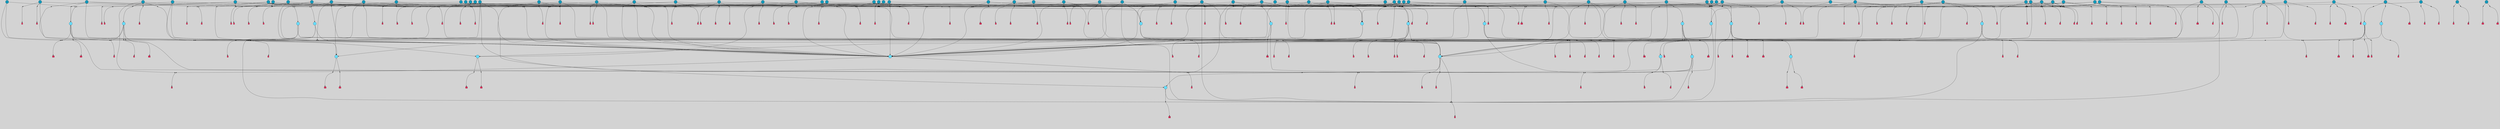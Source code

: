 // File exported with GEGELATI v1.3.1
// On the 2024-04-08 17:40:31
// With the File::TPGGraphDotExporter
digraph{
	graph[pad = "0.212, 0.055" bgcolor = lightgray]
	node[shape=circle style = filled label = ""]
		T7 [fillcolor="#66ddff"]
		T9 [fillcolor="#66ddff"]
		T11 [fillcolor="#66ddff"]
		T24 [fillcolor="#66ddff"]
		T59 [fillcolor="#66ddff"]
		T95 [fillcolor="#66ddff"]
		T102 [fillcolor="#66ddff"]
		T111 [fillcolor="#66ddff"]
		T129 [fillcolor="#66ddff"]
		T160 [fillcolor="#66ddff"]
		T214 [fillcolor="#66ddff"]
		T242 [fillcolor="#66ddff"]
		T258 [fillcolor="#66ddff"]
		T280 [fillcolor="#1199bb"]
		T283 [fillcolor="#66ddff"]
		T284 [fillcolor="#1199bb"]
		T320 [fillcolor="#66ddff"]
		T321 [fillcolor="#66ddff"]
		T322 [fillcolor="#66ddff"]
		T323 [fillcolor="#1199bb"]
		T324 [fillcolor="#66ddff"]
		T325 [fillcolor="#66ddff"]
		T326 [fillcolor="#66ddff"]
		T327 [fillcolor="#1199bb"]
		T335 [fillcolor="#1199bb"]
		T355 [fillcolor="#1199bb"]
		T358 [fillcolor="#1199bb"]
		T375 [fillcolor="#1199bb"]
		T386 [fillcolor="#1199bb"]
		T391 [fillcolor="#1199bb"]
		T397 [fillcolor="#1199bb"]
		T399 [fillcolor="#1199bb"]
		T403 [fillcolor="#1199bb"]
		T404 [fillcolor="#1199bb"]
		T407 [fillcolor="#66ddff"]
		T408 [fillcolor="#66ddff"]
		T409 [fillcolor="#1199bb"]
		T413 [fillcolor="#1199bb"]
		T414 [fillcolor="#1199bb"]
		T415 [fillcolor="#1199bb"]
		T417 [fillcolor="#1199bb"]
		T20 [fillcolor="#1199bb"]
		T419 [fillcolor="#1199bb"]
		T420 [fillcolor="#1199bb"]
		T421 [fillcolor="#1199bb"]
		T423 [fillcolor="#1199bb"]
		T424 [fillcolor="#1199bb"]
		T385 [fillcolor="#1199bb"]
		T427 [fillcolor="#1199bb"]
		T428 [fillcolor="#1199bb"]
		T429 [fillcolor="#1199bb"]
		T430 [fillcolor="#1199bb"]
		T431 [fillcolor="#1199bb"]
		T432 [fillcolor="#1199bb"]
		T433 [fillcolor="#1199bb"]
		T436 [fillcolor="#1199bb"]
		T437 [fillcolor="#1199bb"]
		T438 [fillcolor="#1199bb"]
		T439 [fillcolor="#1199bb"]
		T440 [fillcolor="#66ddff"]
		T441 [fillcolor="#1199bb"]
		T444 [fillcolor="#1199bb"]
		T449 [fillcolor="#1199bb"]
		T450 [fillcolor="#1199bb"]
		T453 [fillcolor="#1199bb"]
		T454 [fillcolor="#1199bb"]
		T456 [fillcolor="#1199bb"]
		T459 [fillcolor="#1199bb"]
		T460 [fillcolor="#1199bb"]
		T466 [fillcolor="#1199bb"]
		T468 [fillcolor="#1199bb"]
		T469 [fillcolor="#1199bb"]
		T470 [fillcolor="#1199bb"]
		T471 [fillcolor="#1199bb"]
		T473 [fillcolor="#1199bb"]
		T474 [fillcolor="#1199bb"]
		T476 [fillcolor="#1199bb"]
		T479 [fillcolor="#1199bb"]
		T483 [fillcolor="#1199bb"]
		T484 [fillcolor="#1199bb"]
		T486 [fillcolor="#1199bb"]
		T487 [fillcolor="#1199bb"]
		T488 [fillcolor="#1199bb"]
		T489 [fillcolor="#1199bb"]
		T491 [fillcolor="#1199bb"]
		T502 [fillcolor="#1199bb"]
		T504 [fillcolor="#1199bb"]
		T505 [fillcolor="#1199bb"]
		T506 [fillcolor="#1199bb"]
		T508 [fillcolor="#1199bb"]
		T510 [fillcolor="#1199bb"]
		T511 [fillcolor="#1199bb"]
		T512 [fillcolor="#1199bb"]
		T517 [fillcolor="#1199bb"]
		T518 [fillcolor="#1199bb"]
		T519 [fillcolor="#1199bb"]
		T520 [fillcolor="#1199bb"]
		T521 [fillcolor="#1199bb"]
		T522 [fillcolor="#1199bb"]
		T523 [fillcolor="#1199bb"]
		T524 [fillcolor="#1199bb"]
		T525 [fillcolor="#1199bb"]
		T526 [fillcolor="#1199bb"]
		T527 [fillcolor="#1199bb"]
		P4707 [fillcolor="#cccccc" shape=point] //-3|
		I4707 [shape=box style=invis label="1|6&2|7#0|7&#92;n10|2&0|7#1|3&#92;n9|6&2|7#2|2&#92;n5|3&0|7#0|7&#92;n1|6&2|3#0|0&#92;n2|3&2|3#2|2&#92;n5|1&2|6#0|6&#92;n"]
		P4707 -> I4707[style=invis]
		A3631 [fillcolor="#ff3366" shape=box margin=0.03 width=0 height=0 label="7"]
		T7 -> P4707 -> A3631
		P4708 [fillcolor="#cccccc" shape=point] //5|
		I4708 [shape=box style=invis label="0|5&2|3#0|1&#92;n0|6&2|1#2|4&#92;n6|2&2|6#0|7&#92;n7|4&0|3#0|1&#92;n5|4&0|7#1|6&#92;n9|1&0|5#2|2&#92;n6|3&2|3#1|7&#92;n11|7&2|4#1|6&#92;n2|5&0|1#0|0&#92;n4|7&0|0#0|2&#92;n6|2&0|6#0|0&#92;n2|1&2|6#2|4&#92;n10|0&2|0#1|0&#92;n6|6&2|4#0|6&#92;n"]
		P4708 -> I4708[style=invis]
		A3632 [fillcolor="#ff3366" shape=box margin=0.03 width=0 height=0 label="8"]
		T7 -> P4708 -> A3632
		P4709 [fillcolor="#cccccc" shape=point] //-6|
		I4709 [shape=box style=invis label="11|1&0|7#2|0&#92;n10|4&0|1#1|0&#92;n4|3&2|4#2|1&#92;n0|5&2|0#0|0&#92;n6|1&0|0#0|3&#92;n8|2&2|0#0|4&#92;n11|4&2|0#1|6&#92;n7|0&2|6#2|3&#92;n5|3&2|6#2|0&#92;n2|0&2|0#0|4&#92;n"]
		P4709 -> I4709[style=invis]
		A3633 [fillcolor="#ff3366" shape=box margin=0.03 width=0 height=0 label="9"]
		T9 -> P4709 -> A3633
		P4710 [fillcolor="#cccccc" shape=point] //2|
		I4710 [shape=box style=invis label="6|3&2|7#1|4&#92;n8|6&0|0#2|5&#92;n2|1&0|2#0|3&#92;n8|7&0|6#0|4&#92;n2|1&2|0#0|1&#92;n0|0&2|2#2|3&#92;n6|6&0|7#2|1&#92;n6|1&0|7#2|6&#92;n5|4&2|7#0|4&#92;n0|3&0|4#2|0&#92;n11|0&2|0#2|5&#92;n4|5&2|5#2|4&#92;n5|7&0|6#0|4&#92;n9|7&2|5#0|3&#92;n5|4&2|1#0|3&#92;n5|3&0|1#1|7&#92;n0|4&0|3#2|5&#92;n"]
		P4710 -> I4710[style=invis]
		A3634 [fillcolor="#ff3366" shape=box margin=0.03 width=0 height=0 label="10"]
		T9 -> P4710 -> A3634
		P4711 [fillcolor="#cccccc" shape=point] //6|
		I4711 [shape=box style=invis label="3|0&2|7#2|2&#92;n3|2&0|4#2|5&#92;n5|1&0|2#1|0&#92;n8|7&0|1#2|0&#92;n8|5&0|3#0|6&#92;n0|2&0|2#2|3&#92;n1|5&2|5#0|5&#92;n5|6&0|6#0|7&#92;n6|7&0|0#2|6&#92;n1|2&2|3#0|0&#92;n7|7&2|3#0|4&#92;n0|7&2|7#0|6&#92;n1|0&2|2#2|7&#92;n4|4&0|1#0|0&#92;n"]
		P4711 -> I4711[style=invis]
		A3635 [fillcolor="#ff3366" shape=box margin=0.03 width=0 height=0 label="11"]
		T11 -> P4711 -> A3635
		P4712 [fillcolor="#cccccc" shape=point] //-4|
		I4712 [shape=box style=invis label="4|1&0|4#2|6&#92;n1|2&2|2#2|0&#92;n1|2&2|0#0|6&#92;n8|4&2|3#2|5&#92;n5|5&2|1#1|0&#92;n"]
		P4712 -> I4712[style=invis]
		A3636 [fillcolor="#ff3366" shape=box margin=0.03 width=0 height=0 label="12"]
		T11 -> P4712 -> A3636
		P4713 [fillcolor="#cccccc" shape=point] //1|
		I4713 [shape=box style=invis label="5|1&0|6#2|7&#92;n2|4&0|4#2|2&#92;n0|6&0|5#0|4&#92;n10|6&2|5#1|6&#92;n9|3&0|1#1|7&#92;n10|3&2|2#1|0&#92;n5|0&0|0#2|1&#92;n11|3&2|3#1|5&#92;n10|3&0|1#1|0&#92;n2|4&0|1#0|1&#92;n0|2&0|3#2|4&#92;n9|2&2|1#2|5&#92;n11|7&2|6#2|6&#92;n"]
		P4713 -> I4713[style=invis]
		T24 -> P4713 -> T7
		P4714 [fillcolor="#cccccc" shape=point] //5|
		I4714 [shape=box style=invis label="3|0&2|0#0|1&#92;n3|0&0|7#0|1&#92;n5|3&0|2#2|6&#92;n4|4&2|4#2|6&#92;n11|2&0|7#1|6&#92;n2|7&2|2#2|5&#92;n9|3&2|6#2|7&#92;n7|7&0|0#0|4&#92;n6|1&2|4#2|3&#92;n5|4&2|0#1|6&#92;n1|3&0|7#0|4&#92;n"]
		P4714 -> I4714[style=invis]
		A3637 [fillcolor="#ff3366" shape=box margin=0.03 width=0 height=0 label="7"]
		T24 -> P4714 -> A3637
		P4715 [fillcolor="#cccccc" shape=point] //-2|
		I4715 [shape=box style=invis label="4|1&0|4#0|3&#92;n4|2&0|5#2|0&#92;n5|5&2|6#0|5&#92;n1|4&0|1#0|2&#92;n6|3&2|7#1|5&#92;n0|4&2|0#0|3&#92;n8|5&2|5#1|2&#92;n10|7&2|7#1|1&#92;n3|4&0|0#2|1&#92;n3|6&2|5#2|5&#92;n8|3&0|1#0|7&#92;n10|0&2|7#1|3&#92;n4|1&2|4#0|1&#92;n9|3&2|0#0|4&#92;n3|6&2|0#0|4&#92;n1|2&0|6#2|1&#92;n4|0&2|1#2|2&#92;n"]
		P4715 -> I4715[style=invis]
		A3638 [fillcolor="#ff3366" shape=box margin=0.03 width=0 height=0 label="14"]
		T24 -> P4715 -> A3638
		P4716 [fillcolor="#cccccc" shape=point] //8|
		I4716 [shape=box style=invis label="9|0&0|1#2|0&#92;n10|1&2|5#1|4&#92;n8|2&2|6#0|4&#92;n4|5&0|3#0|1&#92;n2|4&2|5#2|3&#92;n4|2&2|2#0|2&#92;n7|5&0|2#0|0&#92;n8|2&2|1#1|3&#92;n8|7&0|7#2|1&#92;n1|1&0|0#0|7&#92;n5|6&2|5#1|0&#92;n6|3&2|5#0|0&#92;n11|4&0|3#2|6&#92;n1|2&2|4#0|7&#92;n5|6&0|1#2|0&#92;n11|3&0|2#0|7&#92;n"]
		P4716 -> I4716[style=invis]
		A3639 [fillcolor="#ff3366" shape=box margin=0.03 width=0 height=0 label="6"]
		T59 -> P4716 -> A3639
		T59 -> P4714
		T59 -> P4709
		T59 -> P4714
		P4717 [fillcolor="#cccccc" shape=point] //4|
		I4717 [shape=box style=invis label="4|3&0|6#0|3&#92;n5|7&2|3#2|2&#92;n5|6&0|7#1|2&#92;n1|4&2|6#0|3&#92;n8|4&2|1#2|5&#92;n9|5&2|4#1|4&#92;n2|4&0|5#0|7&#92;n10|0&0|6#1|3&#92;n3|0&0|6#0|2&#92;n2|7&2|7#2|6&#92;n5|2&0|5#1|5&#92;n10|4&2|5#1|7&#92;n4|0&0|4#2|4&#92;n11|1&0|4#2|6&#92;n10|6&2|0#1|4&#92;n9|7&0|3#1|4&#92;n4|5&2|7#0|6&#92;n11|5&2|6#2|3&#92;n0|3&0|5#0|1&#92;n"]
		P4717 -> I4717[style=invis]
		A3640 [fillcolor="#ff3366" shape=box margin=0.03 width=0 height=0 label="13"]
		T95 -> P4717 -> A3640
		P4718 [fillcolor="#cccccc" shape=point] //8|
		I4718 [shape=box style=invis label="9|7&0|5#2|5&#92;n3|3&2|3#0|2&#92;n9|5&2|2#1|0&#92;n2|3&0|6#0|3&#92;n4|4&2|5#2|7&#92;n11|3&2|0#1|5&#92;n6|6&2|1#2|2&#92;n4|6&0|1#2|2&#92;n2|5&2|7#2|2&#92;n7|7&2|2#2|3&#92;n6|5&0|3#2|6&#92;n6|7&0|6#0|2&#92;n"]
		P4718 -> I4718[style=invis]
		A3641 [fillcolor="#ff3366" shape=box margin=0.03 width=0 height=0 label="14"]
		T95 -> P4718 -> A3641
		P4719 [fillcolor="#cccccc" shape=point] //2|
		I4719 [shape=box style=invis label="4|1&0|4#2|6&#92;n5|5&2|1#1|0&#92;n1|0&2|0#0|6&#92;n8|4&2|3#2|5&#92;n"]
		P4719 -> I4719[style=invis]
		T95 -> P4719 -> T11
		P4720 [fillcolor="#cccccc" shape=point] //-9|
		I4720 [shape=box style=invis label="2|0&2|0#2|1&#92;n4|4&2|4#2|6&#92;n9|1&0|3#1|7&#92;n5|3&0|2#2|6&#92;n2|7&2|2#2|5&#92;n5|4&2|0#1|6&#92;n3|0&0|7#0|1&#92;n1|3&0|7#0|4&#92;n11|6&2|2#0|7&#92;n7|7&0|0#0|4&#92;n11|0&0|7#1|6&#92;n9|3&2|6#2|7&#92;n"]
		P4720 -> I4720[style=invis]
		A3642 [fillcolor="#ff3366" shape=box margin=0.03 width=0 height=0 label="7"]
		T95 -> P4720 -> A3642
		P4721 [fillcolor="#cccccc" shape=point] //-8|
		I4721 [shape=box style=invis label="7|5&0|4#2|4&#92;n"]
		P4721 -> I4721[style=invis]
		A3643 [fillcolor="#ff3366" shape=box margin=0.03 width=0 height=0 label="3"]
		T95 -> P4721 -> A3643
		P4722 [fillcolor="#cccccc" shape=point] //7|
		I4722 [shape=box style=invis label="3|3&2|7#0|4&#92;n4|3&2|6#0|3&#92;n8|4&0|6#1|2&#92;n5|6&2|3#0|4&#92;n0|7&2|1#0|5&#92;n8|7&2|2#2|5&#92;n9|1&0|0#1|0&#92;n10|1&2|1#1|4&#92;n10|5&0|6#1|7&#92;n5|2&2|3#0|4&#92;n2|0&2|6#2|7&#92;n1|7&0|1#0|7&#92;n"]
		P4722 -> I4722[style=invis]
		A3644 [fillcolor="#ff3366" shape=box margin=0.03 width=0 height=0 label="2"]
		T102 -> P4722 -> A3644
		T102 -> P4721
		P4723 [fillcolor="#cccccc" shape=point] //8|
		I4723 [shape=box style=invis label="7|0&0|2#1|4&#92;n8|1&2|3#0|5&#92;n0|6&0|5#0|5&#92;n3|7&2|1#0|6&#92;n9|4&2|7#1|6&#92;n1|7&2|5#2|2&#92;n8|5&2|0#0|3&#92;n0|2&0|2#0|0&#92;n3|5&0|2#0|3&#92;n"]
		P4723 -> I4723[style=invis]
		A3645 [fillcolor="#ff3366" shape=box margin=0.03 width=0 height=0 label="5"]
		T102 -> P4723 -> A3645
		P4724 [fillcolor="#cccccc" shape=point] //-5|
		I4724 [shape=box style=invis label="0|0&2|3#0|2&#92;n10|5&0|6#1|3&#92;n7|3&0|6#2|3&#92;n3|4&0|6#0|6&#92;n10|5&0|2#1|1&#92;n5|0&0|1#0|3&#92;n6|6&2|5#1|5&#92;n7|4&0|2#1|7&#92;n5|7&0|1#2|5&#92;n1|5&0|0#0|3&#92;n7|5&2|1#2|6&#92;n9|0&0|2#0|0&#92;n4|0&2|4#0|0&#92;n4|6&0|0#2|3&#92;n3|1&0|6#2|5&#92;n7|7&2|1#2|3&#92;n9|4&2|2#0|6&#92;n"]
		P4724 -> I4724[style=invis]
		T111 -> P4724 -> T9
		P4725 [fillcolor="#cccccc" shape=point] //7|
		I4725 [shape=box style=invis label="7|4&2|1#2|0&#92;n4|1&2|4#2|3&#92;n5|0&2|0#2|2&#92;n6|1&2|4#2|6&#92;n"]
		P4725 -> I4725[style=invis]
		A3646 [fillcolor="#ff3366" shape=box margin=0.03 width=0 height=0 label="9"]
		T111 -> P4725 -> A3646
		P4726 [fillcolor="#cccccc" shape=point] //2|
		I4726 [shape=box style=invis label="3|0&2|0#0|1&#92;n11|2&0|7#1|6&#92;n8|7&2|4#0|5&#92;n5|3&0|2#2|6&#92;n4|4&2|4#2|6&#92;n3|0&0|7#0|1&#92;n2|7&2|2#2|5&#92;n9|3&2|6#2|7&#92;n7|7&0|0#0|4&#92;n6|1&2|4#1|3&#92;n5|4&2|0#1|6&#92;n1|3&0|7#0|4&#92;n"]
		P4726 -> I4726[style=invis]
		A3647 [fillcolor="#ff3366" shape=box margin=0.03 width=0 height=0 label="7"]
		T111 -> P4726 -> A3647
		T111 -> P4709
		P4727 [fillcolor="#cccccc" shape=point] //8|
		I4727 [shape=box style=invis label="9|0&0|1#2|0&#92;n10|1&2|5#1|4&#92;n8|2&2|6#0|4&#92;n2|4&2|5#2|3&#92;n4|2&2|2#0|2&#92;n7|5&0|2#0|0&#92;n8|2&2|1#1|3&#92;n8|7&0|7#2|1&#92;n1|1&0|0#0|7&#92;n5|6&2|5#1|0&#92;n6|6&2|5#0|0&#92;n11|4&0|3#2|6&#92;n4|2&2|4#0|7&#92;n5|6&0|1#2|0&#92;n11|3&0|2#0|7&#92;n"]
		P4727 -> I4727[style=invis]
		A3648 [fillcolor="#ff3366" shape=box margin=0.03 width=0 height=0 label="6"]
		T129 -> P4727 -> A3648
		T129 -> P4714
		P4728 [fillcolor="#cccccc" shape=point] //10|
		I4728 [shape=box style=invis label="4|5&2|7#2|1&#92;n1|7&2|3#0|6&#92;n3|5&2|2#0|3&#92;n10|3&0|7#1|4&#92;n7|1&0|4#2|6&#92;n10|2&0|3#1|7&#92;n9|5&2|0#0|4&#92;n4|0&0|3#2|7&#92;n11|4&2|6#1|2&#92;n5|4&2|7#0|2&#92;n2|6&2|4#0|0&#92;n6|5&0|7#2|1&#92;n5|3&2|3#1|6&#92;n10|7&2|0#1|2&#92;n"]
		P4728 -> I4728[style=invis]
		A3649 [fillcolor="#ff3366" shape=box margin=0.03 width=0 height=0 label="5"]
		T129 -> P4728 -> A3649
		P4729 [fillcolor="#cccccc" shape=point] //5|
		I4729 [shape=box style=invis label="9|4&2|3#1|3&#92;n0|4&2|4#0|5&#92;n6|1&2|6#2|5&#92;n4|0&0|5#2|0&#92;n"]
		P4729 -> I4729[style=invis]
		A3650 [fillcolor="#ff3366" shape=box margin=0.03 width=0 height=0 label="7"]
		T129 -> P4729 -> A3650
		P4730 [fillcolor="#cccccc" shape=point] //6|
		I4730 [shape=box style=invis label="9|4&2|7#0|6&#92;n8|4&0|1#1|0&#92;n1|3&0|0#2|1&#92;n2|4&0|6#2|2&#92;n5|1&2|5#0|7&#92;n3|0&0|3#2|6&#92;n2|2&2|6#0|2&#92;n8|4&0|4#2|2&#92;n5|1&2|4#0|3&#92;n9|4&0|6#0|6&#92;n5|0&2|2#1|5&#92;n11|7&0|0#1|1&#92;n0|4&0|3#0|3&#92;n7|7&2|4#2|5&#92;n1|5&0|1#2|1&#92;n"]
		P4730 -> I4730[style=invis]
		A3651 [fillcolor="#ff3366" shape=box margin=0.03 width=0 height=0 label="1"]
		T129 -> P4730 -> A3651
		T160 -> P4717
		T160 -> P4720
		P4731 [fillcolor="#cccccc" shape=point] //5|
		I4731 [shape=box style=invis label="6|0&2|7#2|7&#92;n3|6&2|6#2|6&#92;n6|3&0|5#1|2&#92;n"]
		P4731 -> I4731[style=invis]
		A3652 [fillcolor="#ff3366" shape=box margin=0.03 width=0 height=0 label="3"]
		T160 -> P4731 -> A3652
		P4732 [fillcolor="#cccccc" shape=point] //-2|
		I4732 [shape=box style=invis label="11|7&2|0#1|7&#92;n4|3&0|1#2|5&#92;n0|4&2|4#2|7&#92;n1|6&0|0#0|4&#92;n4|0&0|0#0|5&#92;n0|6&2|3#2|0&#92;n9|6&2|5#1|3&#92;n0|7&2|1#2|5&#92;n4|4&0|5#0|1&#92;n10|4&0|0#1|0&#92;n"]
		P4732 -> I4732[style=invis]
		A3653 [fillcolor="#ff3366" shape=box margin=0.03 width=0 height=0 label="12"]
		T160 -> P4732 -> A3653
		T160 -> P4714
		P4733 [fillcolor="#cccccc" shape=point] //6|
		I4733 [shape=box style=invis label="9|4&2|7#0|6&#92;n8|4&0|1#1|0&#92;n1|3&0|0#2|1&#92;n2|4&0|6#2|2&#92;n5|1&2|5#0|7&#92;n3|0&0|3#2|6&#92;n2|2&2|6#0|2&#92;n8|4&0|4#2|2&#92;n5|1&2|4#0|3&#92;n9|4&0|6#0|6&#92;n5|0&2|2#1|5&#92;n11|7&0|0#1|1&#92;n0|4&0|3#0|3&#92;n7|7&2|4#2|5&#92;n1|5&0|1#2|1&#92;n"]
		P4733 -> I4733[style=invis]
		A3654 [fillcolor="#ff3366" shape=box margin=0.03 width=0 height=0 label="1"]
		T214 -> P4733 -> A3654
		P4734 [fillcolor="#cccccc" shape=point] //5|
		I4734 [shape=box style=invis label="9|4&2|3#1|3&#92;n0|4&2|4#0|5&#92;n6|1&2|6#2|5&#92;n4|0&0|5#2|0&#92;n"]
		P4734 -> I4734[style=invis]
		A3655 [fillcolor="#ff3366" shape=box margin=0.03 width=0 height=0 label="7"]
		T214 -> P4734 -> A3655
		P4735 [fillcolor="#cccccc" shape=point] //8|
		I4735 [shape=box style=invis label="9|0&0|1#2|0&#92;n10|1&2|5#1|4&#92;n8|2&2|6#0|4&#92;n2|4&2|5#2|3&#92;n4|2&2|2#0|2&#92;n7|5&0|2#0|0&#92;n8|2&2|1#1|3&#92;n8|7&0|7#2|1&#92;n1|1&0|0#0|7&#92;n5|6&2|5#1|0&#92;n6|6&2|5#0|0&#92;n11|4&0|3#2|6&#92;n4|2&2|4#0|7&#92;n5|6&0|1#2|0&#92;n11|3&0|2#0|7&#92;n"]
		P4735 -> I4735[style=invis]
		A3656 [fillcolor="#ff3366" shape=box margin=0.03 width=0 height=0 label="6"]
		T214 -> P4735 -> A3656
		P4736 [fillcolor="#cccccc" shape=point] //10|
		I4736 [shape=box style=invis label="4|5&2|7#2|1&#92;n1|7&2|3#0|6&#92;n3|5&2|2#0|3&#92;n10|3&0|7#1|4&#92;n7|1&0|4#2|6&#92;n10|2&0|3#1|7&#92;n9|5&2|0#0|4&#92;n4|0&0|3#2|7&#92;n11|4&2|6#1|2&#92;n5|4&2|7#0|2&#92;n2|6&2|4#0|0&#92;n6|5&0|7#2|1&#92;n5|3&2|3#1|6&#92;n10|7&2|0#1|2&#92;n"]
		P4736 -> I4736[style=invis]
		A3657 [fillcolor="#ff3366" shape=box margin=0.03 width=0 height=0 label="5"]
		T214 -> P4736 -> A3657
		P4737 [fillcolor="#cccccc" shape=point] //5|
		I4737 [shape=box style=invis label="3|0&2|0#0|1&#92;n3|0&0|7#0|1&#92;n5|3&0|2#2|6&#92;n4|4&2|4#2|6&#92;n11|2&0|7#1|6&#92;n2|7&2|2#2|5&#92;n9|3&2|6#2|7&#92;n7|7&0|0#0|4&#92;n6|1&2|4#2|3&#92;n5|4&2|0#1|6&#92;n1|3&0|7#0|4&#92;n"]
		P4737 -> I4737[style=invis]
		A3658 [fillcolor="#ff3366" shape=box margin=0.03 width=0 height=0 label="7"]
		T214 -> P4737 -> A3658
		P4738 [fillcolor="#cccccc" shape=point] //5|
		I4738 [shape=box style=invis label="1|6&2|7#0|7&#92;n9|2&2|7#2|2&#92;n10|2&0|7#1|3&#92;n5|3&0|7#0|7&#92;n7|0&2|7#2|2&#92;n1|6&2|3#0|0&#92;n2|3&2|3#2|2&#92;n"]
		P4738 -> I4738[style=invis]
		A3659 [fillcolor="#ff3366" shape=box margin=0.03 width=0 height=0 label="7"]
		T242 -> P4738 -> A3659
		P4739 [fillcolor="#cccccc" shape=point] //-8|
		I4739 [shape=box style=invis label="7|5&0|2#2|1&#92;n1|0&2|6#0|0&#92;n7|1&2|6#1|1&#92;n8|7&0|3#1|6&#92;n3|7&2|3#2|4&#92;n"]
		P4739 -> I4739[style=invis]
		A3660 [fillcolor="#ff3366" shape=box margin=0.03 width=0 height=0 label="2"]
		T242 -> P4739 -> A3660
		P4740 [fillcolor="#cccccc" shape=point] //-3|
		I4740 [shape=box style=invis label="1|1&2|1#0|1&#92;n1|4&0|0#2|4&#92;n11|0&2|3#0|2&#92;n11|6&0|4#0|1&#92;n5|2&0|6#1|5&#92;n3|7&2|6#2|7&#92;n7|7&0|1#2|1&#92;n9|5&2|2#2|0&#92;n6|5&2|6#1|4&#92;n0|7&0|5#2|4&#92;n8|1&0|0#2|3&#92;n0|5&0|3#0|5&#92;n2|0&2|4#0|5&#92;n7|5&2|7#1|3&#92;n8|3&0|0#1|2&#92;n"]
		P4740 -> I4740[style=invis]
		A3661 [fillcolor="#ff3366" shape=box margin=0.03 width=0 height=0 label="1"]
		T242 -> P4740 -> A3661
		P4741 [fillcolor="#cccccc" shape=point] //2|
		I4741 [shape=box style=invis label="9|1&2|3#0|1&#92;n5|3&2|4#2|7&#92;n11|0&2|3#0|4&#92;n7|0&2|4#0|4&#92;n5|2&2|0#2|4&#92;n7|3&0|7#0|5&#92;n"]
		P4741 -> I4741[style=invis]
		A3662 [fillcolor="#ff3366" shape=box margin=0.03 width=0 height=0 label="2"]
		T258 -> P4741 -> A3662
		T258 -> P4709
		P4742 [fillcolor="#cccccc" shape=point] //-5|
		I4742 [shape=box style=invis label="8|7&0|3#0|3&#92;n6|4&2|1#0|5&#92;n2|2&2|6#2|0&#92;n4|7&2|0#2|3&#92;n10|5&2|1#1|5&#92;n2|0&0|7#2|0&#92;n5|3&2|2#2|0&#92;n6|7&0|0#1|0&#92;n"]
		P4742 -> I4742[style=invis]
		A3663 [fillcolor="#ff3366" shape=box margin=0.03 width=0 height=0 label="1"]
		T258 -> P4742 -> A3663
		T258 -> P4719
		T258 -> P4738
		T280 -> P4717
		P4743 [fillcolor="#cccccc" shape=point] //1|
		I4743 [shape=box style=invis label="0|4&0|1#0|1&#92;n10|5&2|5#1|6&#92;n7|7&2|5#2|2&#92;n9|5&0|7#2|7&#92;n8|4&0|3#2|7&#92;n11|0&2|3#0|5&#92;n7|0&0|0#0|1&#92;n4|2&0|4#0|5&#92;n5|1&0|6#2|7&#92;n11|3&0|7#1|3&#92;n"]
		P4743 -> I4743[style=invis]
		T280 -> P4743 -> T7
		P4744 [fillcolor="#cccccc" shape=point] //-3|
		I4744 [shape=box style=invis label="4|5&0|0#0|0&#92;n4|7&0|0#0|2&#92;n0|6&2|1#2|4&#92;n9|1&0|5#2|2&#92;n10|0&2|0#1|0&#92;n6|6&2|4#0|6&#92;n2|5&0|1#0|0&#92;n6|3&2|3#1|7&#92;n11|7&2|4#1|6&#92;n6|2&2|6#0|1&#92;n6|2&0|0#0|0&#92;n9|1&2|6#2|4&#92;n10|4&0|3#1|1&#92;n5|4&2|7#1|6&#92;n"]
		P4744 -> I4744[style=invis]
		T280 -> P4744 -> T95
		P4745 [fillcolor="#cccccc" shape=point] //-10|
		I4745 [shape=box style=invis label="11|0&0|6#2|7&#92;n4|1&2|1#2|5&#92;n4|6&2|3#0|3&#92;n0|2&2|3#2|3&#92;n0|6&0|5#0|4&#92;n3|5&0|3#0|7&#92;n5|3&2|5#0|2&#92;n11|3&0|7#1|1&#92;n10|3&2|2#1|5&#92;n0|7&2|6#2|6&#92;n9|3&0|1#1|7&#92;n2|4&0|1#0|1&#92;n"]
		P4745 -> I4745[style=invis]
		T283 -> P4745 -> T7
		P4746 [fillcolor="#cccccc" shape=point] //3|
		I4746 [shape=box style=invis label="7|2&0|2#2|4&#92;n0|4&0|6#2|7&#92;n9|0&0|1#2|2&#92;n8|6&0|0#1|0&#92;n"]
		P4746 -> I4746[style=invis]
		A3664 [fillcolor="#ff3366" shape=box margin=0.03 width=0 height=0 label="3"]
		T283 -> P4746 -> A3664
		T283 -> P4743
		P4747 [fillcolor="#cccccc" shape=point] //-2|
		I4747 [shape=box style=invis label="3|0&2|0#0|1&#92;n4|1&0|3#2|2&#92;n11|2&0|7#1|6&#92;n8|7&2|4#0|5&#92;n6|1&2|4#1|3&#92;n4|4&2|4#2|6&#92;n3|0&0|7#0|1&#92;n9|3&2|6#2|7&#92;n7|7&0|0#0|4&#92;n5|3&0|2#2|6&#92;n5|4&2|0#1|6&#92;n1|3&0|7#0|4&#92;n"]
		P4747 -> I4747[style=invis]
		A3665 [fillcolor="#ff3366" shape=box margin=0.03 width=0 height=0 label="7"]
		T284 -> P4747 -> A3665
		P4748 [fillcolor="#cccccc" shape=point] //-3|
		I4748 [shape=box style=invis label="8|4&0|1#1|0&#92;n7|4&0|6#0|0&#92;n3|6&0|6#2|2&#92;n9|4&0|0#2|7&#92;n0|7&2|7#2|7&#92;n0|2&2|7#0|5&#92;n6|3&0|3#0|7&#92;n11|6&0|0#2|2&#92;n2|0&2|3#2|2&#92;n10|1&0|6#1|3&#92;n2|5&0|0#0|1&#92;n4|3&0|1#2|5&#92;n1|6&2|0#0|0&#92;n"]
		P4748 -> I4748[style=invis]
		A3666 [fillcolor="#ff3366" shape=box margin=0.03 width=0 height=0 label="1"]
		T284 -> P4748 -> A3666
		P4749 [fillcolor="#cccccc" shape=point] //5|
		I4749 [shape=box style=invis label="3|0&2|0#0|1&#92;n3|0&0|7#0|3&#92;n5|3&0|2#2|6&#92;n4|4&2|4#2|6&#92;n11|2&0|7#1|6&#92;n9|3&2|6#2|7&#92;n2|7&2|2#2|5&#92;n7|7&0|0#0|4&#92;n6|1&2|4#2|3&#92;n1|3&0|7#0|4&#92;n"]
		P4749 -> I4749[style=invis]
		A3667 [fillcolor="#ff3366" shape=box margin=0.03 width=0 height=0 label="7"]
		T284 -> P4749 -> A3667
		P4750 [fillcolor="#cccccc" shape=point] //-5|
		I4750 [shape=box style=invis label="10|6&2|5#1|6&#92;n9|3&0|1#1|7&#92;n2|4&0|1#0|1&#92;n11|3&0|7#1|6&#92;n5|1&0|6#2|7&#92;n8|0&0|0#0|1&#92;n0|6&0|7#0|4&#92;n6|7&2|6#2|6&#92;n11|0&2|3#0|5&#92;n"]
		P4750 -> I4750[style=invis]
		T284 -> P4750 -> T7
		P4751 [fillcolor="#cccccc" shape=point] //-5|
		I4751 [shape=box style=invis label="8|4&0|1#1|4&#92;n11|6&0|0#2|2&#92;n8|5&2|4#1|1&#92;n9|4&0|0#2|7&#92;n3|7&0|7#2|7&#92;n2|5&0|0#0|1&#92;n6|3&0|3#0|7&#92;n3|6&0|6#2|2&#92;n2|0&2|3#2|2&#92;n2|2&2|1#2|3&#92;n6|0&2|3#0|3&#92;n10|1&0|6#1|3&#92;n"]
		P4751 -> I4751[style=invis]
		A3668 [fillcolor="#ff3366" shape=box margin=0.03 width=0 height=0 label="1"]
		T284 -> P4751 -> A3668
		P4752 [fillcolor="#cccccc" shape=point] //-4|
		I4752 [shape=box style=invis label="4|1&0|4#2|6&#92;n1|2&2|2#2|0&#92;n1|2&2|0#0|6&#92;n8|4&2|3#2|5&#92;n5|5&2|1#1|0&#92;n"]
		P4752 -> I4752[style=invis]
		A3669 [fillcolor="#ff3366" shape=box margin=0.03 width=0 height=0 label="12"]
		T320 -> P4752 -> A3669
		P4753 [fillcolor="#cccccc" shape=point] //-9|
		I4753 [shape=box style=invis label="2|0&2|0#2|1&#92;n4|4&2|4#2|6&#92;n9|1&0|3#1|7&#92;n5|3&0|2#2|6&#92;n2|7&2|2#2|5&#92;n5|4&2|0#1|6&#92;n3|0&0|7#0|1&#92;n1|3&0|7#0|4&#92;n11|6&2|2#0|7&#92;n7|7&0|0#0|4&#92;n11|0&0|7#1|6&#92;n9|3&2|6#2|7&#92;n"]
		P4753 -> I4753[style=invis]
		A3670 [fillcolor="#ff3366" shape=box margin=0.03 width=0 height=0 label="7"]
		T321 -> P4753 -> A3670
		P4754 [fillcolor="#cccccc" shape=point] //6|
		I4754 [shape=box style=invis label="3|0&2|7#2|2&#92;n3|2&0|4#2|5&#92;n5|1&0|2#1|0&#92;n8|7&0|1#2|0&#92;n8|5&0|3#0|6&#92;n0|2&0|2#2|3&#92;n1|5&2|5#0|5&#92;n5|6&0|6#0|7&#92;n6|7&0|0#2|6&#92;n1|2&2|3#0|0&#92;n7|7&2|3#0|4&#92;n0|7&2|7#0|6&#92;n1|0&2|2#2|7&#92;n4|4&0|1#0|0&#92;n"]
		P4754 -> I4754[style=invis]
		A3671 [fillcolor="#ff3366" shape=box margin=0.03 width=0 height=0 label="11"]
		T320 -> P4754 -> A3671
		P4755 [fillcolor="#cccccc" shape=point] //2|
		I4755 [shape=box style=invis label="4|1&0|4#2|6&#92;n5|5&2|1#1|0&#92;n1|0&2|0#0|6&#92;n8|4&2|3#2|5&#92;n"]
		P4755 -> I4755[style=invis]
		T321 -> P4755 -> T320
		P4756 [fillcolor="#cccccc" shape=point] //-3|
		I4756 [shape=box style=invis label="4|5&0|0#0|0&#92;n4|7&0|0#0|2&#92;n0|6&2|1#2|4&#92;n9|1&0|5#2|2&#92;n10|0&2|0#1|0&#92;n6|6&2|4#0|6&#92;n2|5&0|1#0|0&#92;n6|3&2|3#1|7&#92;n11|7&2|4#1|6&#92;n6|2&2|6#0|1&#92;n6|2&0|0#0|0&#92;n9|1&2|6#2|4&#92;n10|4&0|3#1|1&#92;n5|4&2|7#1|6&#92;n"]
		P4756 -> I4756[style=invis]
		T323 -> P4756 -> T321
		P4757 [fillcolor="#cccccc" shape=point] //5|
		I4757 [shape=box style=invis label="0|5&2|3#0|1&#92;n0|6&2|1#2|4&#92;n6|2&2|6#0|7&#92;n7|4&0|3#0|1&#92;n5|4&0|7#1|6&#92;n9|1&0|5#2|2&#92;n6|3&2|3#1|7&#92;n11|7&2|4#1|6&#92;n2|5&0|1#0|0&#92;n4|7&0|0#0|2&#92;n6|2&0|6#0|0&#92;n2|1&2|6#2|4&#92;n10|0&2|0#1|0&#92;n6|6&2|4#0|6&#92;n"]
		P4757 -> I4757[style=invis]
		A3672 [fillcolor="#ff3366" shape=box margin=0.03 width=0 height=0 label="8"]
		T322 -> P4757 -> A3672
		P4758 [fillcolor="#cccccc" shape=point] //8|
		I4758 [shape=box style=invis label="9|7&0|5#2|5&#92;n3|3&2|3#0|2&#92;n9|5&2|2#1|0&#92;n2|3&0|6#0|3&#92;n4|4&2|5#2|7&#92;n11|3&2|0#1|5&#92;n6|6&2|1#2|2&#92;n4|6&0|1#2|2&#92;n2|5&2|7#2|2&#92;n7|7&2|2#2|3&#92;n6|5&0|3#2|6&#92;n6|7&0|6#0|2&#92;n"]
		P4758 -> I4758[style=invis]
		A3673 [fillcolor="#ff3366" shape=box margin=0.03 width=0 height=0 label="14"]
		T321 -> P4758 -> A3673
		P4759 [fillcolor="#cccccc" shape=point] //-3|
		I4759 [shape=box style=invis label="1|6&2|7#0|7&#92;n10|2&0|7#1|3&#92;n9|6&2|7#2|2&#92;n5|3&0|7#0|7&#92;n1|6&2|3#0|0&#92;n2|3&2|3#2|2&#92;n5|1&2|6#0|6&#92;n"]
		P4759 -> I4759[style=invis]
		A3674 [fillcolor="#ff3366" shape=box margin=0.03 width=0 height=0 label="7"]
		T322 -> P4759 -> A3674
		P4760 [fillcolor="#cccccc" shape=point] //-8|
		I4760 [shape=box style=invis label="7|5&0|4#2|4&#92;n"]
		P4760 -> I4760[style=invis]
		A3675 [fillcolor="#ff3366" shape=box margin=0.03 width=0 height=0 label="3"]
		T321 -> P4760 -> A3675
		P4761 [fillcolor="#cccccc" shape=point] //4|
		I4761 [shape=box style=invis label="4|3&0|6#0|3&#92;n5|7&2|3#2|2&#92;n5|6&0|7#1|2&#92;n1|4&2|6#0|3&#92;n8|4&2|1#2|5&#92;n9|5&2|4#1|4&#92;n2|4&0|5#0|7&#92;n10|0&0|6#1|3&#92;n3|0&0|6#0|2&#92;n2|7&2|7#2|6&#92;n5|2&0|5#1|5&#92;n10|4&2|5#1|7&#92;n4|0&0|4#2|4&#92;n11|1&0|4#2|6&#92;n10|6&2|0#1|4&#92;n9|7&0|3#1|4&#92;n4|5&2|7#0|6&#92;n11|5&2|6#2|3&#92;n0|3&0|5#0|1&#92;n"]
		P4761 -> I4761[style=invis]
		A3676 [fillcolor="#ff3366" shape=box margin=0.03 width=0 height=0 label="13"]
		T321 -> P4761 -> A3676
		P4762 [fillcolor="#cccccc" shape=point] //1|
		I4762 [shape=box style=invis label="0|4&0|1#0|1&#92;n10|5&2|5#1|6&#92;n7|7&2|5#2|2&#92;n9|5&0|7#2|7&#92;n8|4&0|3#2|7&#92;n11|0&2|3#0|5&#92;n7|0&0|0#0|1&#92;n4|2&0|4#0|5&#92;n5|1&0|6#2|7&#92;n11|3&0|7#1|3&#92;n"]
		P4762 -> I4762[style=invis]
		T323 -> P4762 -> T322
		P4763 [fillcolor="#cccccc" shape=point] //4|
		I4763 [shape=box style=invis label="4|3&0|6#0|3&#92;n5|7&2|3#2|2&#92;n5|6&0|7#1|2&#92;n1|4&2|6#0|3&#92;n8|4&2|1#2|5&#92;n9|5&2|4#1|4&#92;n2|4&0|5#0|7&#92;n10|0&0|6#1|3&#92;n3|0&0|6#0|2&#92;n2|7&2|7#2|6&#92;n5|2&0|5#1|5&#92;n10|4&2|5#1|7&#92;n4|0&0|4#2|4&#92;n11|1&0|4#2|6&#92;n10|6&2|0#1|4&#92;n9|7&0|3#1|4&#92;n4|5&2|7#0|6&#92;n11|5&2|6#2|3&#92;n0|3&0|5#0|1&#92;n"]
		P4763 -> I4763[style=invis]
		A3677 [fillcolor="#ff3366" shape=box margin=0.03 width=0 height=0 label="13"]
		T323 -> P4763 -> A3677
		P4764 [fillcolor="#cccccc" shape=point] //-9|
		I4764 [shape=box style=invis label="2|0&2|0#2|1&#92;n4|4&2|4#2|6&#92;n9|1&0|3#1|7&#92;n5|3&0|2#2|6&#92;n2|7&2|2#2|5&#92;n5|4&2|0#1|6&#92;n3|0&0|7#0|1&#92;n1|3&0|7#0|4&#92;n11|6&2|2#0|7&#92;n7|7&0|0#0|4&#92;n11|0&0|7#1|6&#92;n9|3&2|6#2|7&#92;n"]
		P4764 -> I4764[style=invis]
		A3678 [fillcolor="#ff3366" shape=box margin=0.03 width=0 height=0 label="7"]
		T325 -> P4764 -> A3678
		P4765 [fillcolor="#cccccc" shape=point] //-4|
		I4765 [shape=box style=invis label="4|1&0|4#2|6&#92;n1|2&2|2#2|0&#92;n1|2&2|0#0|6&#92;n8|4&2|3#2|5&#92;n5|5&2|1#1|0&#92;n"]
		P4765 -> I4765[style=invis]
		A3679 [fillcolor="#ff3366" shape=box margin=0.03 width=0 height=0 label="12"]
		T324 -> P4765 -> A3679
		P4766 [fillcolor="#cccccc" shape=point] //6|
		I4766 [shape=box style=invis label="3|0&2|7#2|2&#92;n3|2&0|4#2|5&#92;n5|1&0|2#1|0&#92;n8|7&0|1#2|0&#92;n8|5&0|3#0|6&#92;n0|2&0|2#2|3&#92;n1|5&2|5#0|5&#92;n5|6&0|6#0|7&#92;n6|7&0|0#2|6&#92;n1|2&2|3#0|0&#92;n7|7&2|3#0|4&#92;n0|7&2|7#0|6&#92;n1|0&2|2#2|7&#92;n4|4&0|1#0|0&#92;n"]
		P4766 -> I4766[style=invis]
		A3680 [fillcolor="#ff3366" shape=box margin=0.03 width=0 height=0 label="11"]
		T324 -> P4766 -> A3680
		P4767 [fillcolor="#cccccc" shape=point] //2|
		I4767 [shape=box style=invis label="4|1&0|4#2|6&#92;n5|5&2|1#1|0&#92;n1|0&2|0#0|6&#92;n8|4&2|3#2|5&#92;n"]
		P4767 -> I4767[style=invis]
		T325 -> P4767 -> T324
		P4768 [fillcolor="#cccccc" shape=point] //4|
		I4768 [shape=box style=invis label="4|3&0|6#0|3&#92;n5|7&2|3#2|2&#92;n5|6&0|7#1|2&#92;n1|4&2|6#0|3&#92;n8|4&2|1#2|5&#92;n9|5&2|4#1|4&#92;n2|4&0|5#0|7&#92;n10|0&0|6#1|3&#92;n3|0&0|6#0|2&#92;n2|7&2|7#2|6&#92;n5|2&0|5#1|5&#92;n10|4&2|5#1|7&#92;n4|0&0|4#2|4&#92;n11|1&0|4#2|6&#92;n10|6&2|0#1|4&#92;n9|7&0|3#1|4&#92;n4|5&2|7#0|6&#92;n11|5&2|6#2|3&#92;n0|3&0|5#0|1&#92;n"]
		P4768 -> I4768[style=invis]
		A3681 [fillcolor="#ff3366" shape=box margin=0.03 width=0 height=0 label="13"]
		T325 -> P4768 -> A3681
		P4769 [fillcolor="#cccccc" shape=point] //-3|
		I4769 [shape=box style=invis label="4|5&0|0#0|0&#92;n4|7&0|0#0|2&#92;n0|6&2|1#2|4&#92;n9|1&0|5#2|2&#92;n10|0&2|0#1|0&#92;n6|6&2|4#0|6&#92;n2|5&0|1#0|0&#92;n6|3&2|3#1|7&#92;n11|7&2|4#1|6&#92;n6|2&2|6#0|1&#92;n6|2&0|0#0|0&#92;n9|1&2|6#2|4&#92;n10|4&0|3#1|1&#92;n5|4&2|7#1|6&#92;n"]
		P4769 -> I4769[style=invis]
		T327 -> P4769 -> T325
		P4770 [fillcolor="#cccccc" shape=point] //5|
		I4770 [shape=box style=invis label="0|5&2|3#0|1&#92;n0|6&2|1#2|4&#92;n6|2&2|6#0|7&#92;n7|4&0|3#0|1&#92;n5|4&0|7#1|6&#92;n9|1&0|5#2|2&#92;n6|3&2|3#1|7&#92;n11|7&2|4#1|6&#92;n2|5&0|1#0|0&#92;n4|7&0|0#0|2&#92;n6|2&0|6#0|0&#92;n2|1&2|6#2|4&#92;n10|0&2|0#1|0&#92;n6|6&2|4#0|6&#92;n"]
		P4770 -> I4770[style=invis]
		A3682 [fillcolor="#ff3366" shape=box margin=0.03 width=0 height=0 label="8"]
		T326 -> P4770 -> A3682
		P4771 [fillcolor="#cccccc" shape=point] //-8|
		I4771 [shape=box style=invis label="7|5&0|4#2|4&#92;n"]
		P4771 -> I4771[style=invis]
		A3683 [fillcolor="#ff3366" shape=box margin=0.03 width=0 height=0 label="3"]
		T325 -> P4771 -> A3683
		P4772 [fillcolor="#cccccc" shape=point] //-3|
		I4772 [shape=box style=invis label="1|6&2|7#0|7&#92;n10|2&0|7#1|3&#92;n9|6&2|7#2|2&#92;n5|3&0|7#0|7&#92;n1|6&2|3#0|0&#92;n2|3&2|3#2|2&#92;n5|1&2|6#0|6&#92;n"]
		P4772 -> I4772[style=invis]
		A3684 [fillcolor="#ff3366" shape=box margin=0.03 width=0 height=0 label="7"]
		T326 -> P4772 -> A3684
		P4773 [fillcolor="#cccccc" shape=point] //8|
		I4773 [shape=box style=invis label="9|7&0|5#2|5&#92;n3|3&2|3#0|2&#92;n9|5&2|2#1|0&#92;n2|3&0|6#0|3&#92;n4|4&2|5#2|7&#92;n11|3&2|0#1|5&#92;n6|6&2|1#2|2&#92;n4|6&0|1#2|2&#92;n2|5&2|7#2|2&#92;n7|7&2|2#2|3&#92;n6|5&0|3#2|6&#92;n6|7&0|6#0|2&#92;n"]
		P4773 -> I4773[style=invis]
		A3685 [fillcolor="#ff3366" shape=box margin=0.03 width=0 height=0 label="14"]
		T325 -> P4773 -> A3685
		P4774 [fillcolor="#cccccc" shape=point] //1|
		I4774 [shape=box style=invis label="0|4&0|1#0|1&#92;n10|5&2|5#1|6&#92;n7|7&2|5#2|2&#92;n9|5&0|7#2|7&#92;n8|4&0|3#2|7&#92;n11|0&2|3#0|5&#92;n7|0&0|0#0|1&#92;n4|2&0|4#0|5&#92;n5|1&0|6#2|7&#92;n11|3&0|7#1|3&#92;n"]
		P4774 -> I4774[style=invis]
		T327 -> P4774 -> T326
		P4775 [fillcolor="#cccccc" shape=point] //4|
		I4775 [shape=box style=invis label="4|3&0|6#0|3&#92;n5|7&2|3#2|2&#92;n5|6&0|7#1|2&#92;n1|4&2|6#0|3&#92;n8|4&2|1#2|5&#92;n9|5&2|4#1|4&#92;n2|4&0|5#0|7&#92;n10|0&0|6#1|3&#92;n3|0&0|6#0|2&#92;n2|7&2|7#2|6&#92;n5|2&0|5#1|5&#92;n10|4&2|5#1|7&#92;n4|0&0|4#2|4&#92;n11|1&0|4#2|6&#92;n10|6&2|0#1|4&#92;n9|7&0|3#1|4&#92;n4|5&2|7#0|6&#92;n11|5&2|6#2|3&#92;n0|3&0|5#0|1&#92;n"]
		P4775 -> I4775[style=invis]
		A3686 [fillcolor="#ff3366" shape=box margin=0.03 width=0 height=0 label="13"]
		T327 -> P4775 -> A3686
		P4776 [fillcolor="#cccccc" shape=point] //9|
		I4776 [shape=box style=invis label="7|1&2|2#2|5&#92;n1|0&2|5#2|1&#92;n11|6&0|4#0|1&#92;n10|6&0|3#1|6&#92;n7|1&0|0#2|6&#92;n4|0&2|6#0|1&#92;n4|6&0|4#2|7&#92;n10|0&2|3#1|0&#92;n1|0&2|3#0|7&#92;n1|6&2|0#0|5&#92;n6|2&0|1#0|7&#92;n9|2&0|3#2|7&#92;n5|3&0|6#0|6&#92;n3|1&0|3#0|5&#92;n1|7&2|5#2|3&#92;n8|1&2|7#0|6&#92;n10|3&2|0#1|4&#92;n7|6&2|4#0|2&#92;n7|4&2|6#0|3&#92;n"]
		P4776 -> I4776[style=invis]
		T335 -> P4776 -> T7
		P4777 [fillcolor="#cccccc" shape=point] //7|
		I4777 [shape=box style=invis label="2|0&2|1#2|0&#92;n9|1&0|6#0|3&#92;n11|7&0|4#1|0&#92;n"]
		P4777 -> I4777[style=invis]
		T335 -> P4777 -> T111
		T335 -> P4707
		P4778 [fillcolor="#cccccc" shape=point] //10|
		I4778 [shape=box style=invis label="4|5&2|7#2|1&#92;n1|7&2|3#0|6&#92;n3|5&2|2#0|3&#92;n10|3&0|7#1|4&#92;n7|1&0|4#2|6&#92;n10|2&0|3#1|7&#92;n9|5&2|0#0|4&#92;n4|0&0|3#2|7&#92;n11|4&2|6#1|2&#92;n5|4&2|7#0|2&#92;n2|6&2|4#0|0&#92;n6|5&0|7#2|1&#92;n5|3&2|3#1|6&#92;n10|7&2|0#1|2&#92;n"]
		P4778 -> I4778[style=invis]
		A3687 [fillcolor="#ff3366" shape=box margin=0.03 width=0 height=0 label="5"]
		T335 -> P4778 -> A3687
		P4779 [fillcolor="#cccccc" shape=point] //-3|
		I4779 [shape=box style=invis label="11|7&0|0#0|2&#92;n4|0&0|1#0|5&#92;n4|1&0|6#2|6&#92;n11|5&0|1#1|1&#92;n8|0&2|5#0|0&#92;n"]
		P4779 -> I4779[style=invis]
		T335 -> P4779 -> T24
		P4780 [fillcolor="#cccccc" shape=point] //-6|
		I4780 [shape=box style=invis label="10|4&2|4#1|2&#92;n1|4&0|5#2|1&#92;n0|4&2|6#0|0&#92;n8|4&0|1#1|0&#92;n7|5&2|5#1|0&#92;n7|2&0|4#0|2&#92;n1|7&2|7#0|7&#92;n1|7&0|7#0|5&#92;n2|0&0|7#2|4&#92;n9|2&2|7#1|5&#92;n10|3&0|0#1|0&#92;n11|6&0|4#2|2&#92;n3|6&0|6#2|2&#92;n5|5&0|0#0|1&#92;n7|3&0|5#2|5&#92;n2|6&2|2#0|0&#92;n1|6&2|4#2|2&#92;n3|3&2|7#0|7&#92;n1|6&2|0#0|0&#92;n9|4&2|2#2|7&#92;n"]
		P4780 -> I4780[style=invis]
		A3688 [fillcolor="#ff3366" shape=box margin=0.03 width=0 height=0 label="1"]
		T355 -> P4780 -> A3688
		P4781 [fillcolor="#cccccc" shape=point] //10|
		I4781 [shape=box style=invis label="5|4&2|0#1|6&#92;n11|1&0|7#0|6&#92;n4|4&2|4#2|6&#92;n5|3&0|0#2|7&#92;n6|3&2|4#2|3&#92;n9|3&2|6#0|3&#92;n4|2&0|2#2|3&#92;n3|0&2|0#2|1&#92;n11|6&2|7#1|2&#92;n7|4&2|0#1|2&#92;n7|7&0|0#0|4&#92;n"]
		P4781 -> I4781[style=invis]
		A3689 [fillcolor="#ff3366" shape=box margin=0.03 width=0 height=0 label="7"]
		T355 -> P4781 -> A3689
		P4782 [fillcolor="#cccccc" shape=point] //-6|
		I4782 [shape=box style=invis label="11|7&0|1#0|6&#92;n3|5&0|1#0|3&#92;n1|5&0|5#0|6&#92;n1|7&2|5#2|2&#92;n0|0&0|2#2|2&#92;n4|4&0|1#0|5&#92;n6|4&2|2#0|2&#92;n0|6&2|5#0|5&#92;n0|3&2|2#2|6&#92;n"]
		P4782 -> I4782[style=invis]
		A3690 [fillcolor="#ff3366" shape=box margin=0.03 width=0 height=0 label="5"]
		T355 -> P4782 -> A3690
		T355 -> P4713
		P4783 [fillcolor="#cccccc" shape=point] //6|
		I4783 [shape=box style=invis label="7|0&2|5#1|2&#92;n10|6&2|1#1|3&#92;n7|5&0|2#0|7&#92;n10|7&0|1#1|5&#92;n4|6&2|5#0|5&#92;n4|4&0|7#2|7&#92;n"]
		P4783 -> I4783[style=invis]
		A3691 [fillcolor="#ff3366" shape=box margin=0.03 width=0 height=0 label="7"]
		T358 -> P4783 -> A3691
		P4784 [fillcolor="#cccccc" shape=point] //6|
		I4784 [shape=box style=invis label="0|5&2|3#0|1&#92;n0|6&2|1#2|4&#92;n9|1&0|5#2|2&#92;n7|4&0|3#0|1&#92;n5|4&0|7#1|6&#92;n2|5&0|1#0|0&#92;n6|3&2|3#1|7&#92;n11|7&2|4#1|6&#92;n6|2&2|6#0|1&#92;n4|7&0|0#0|2&#92;n6|2&0|6#0|0&#92;n9|1&2|6#2|4&#92;n10|0&2|0#1|0&#92;n6|6&2|4#0|6&#92;n"]
		P4784 -> I4784[style=invis]
		A3692 [fillcolor="#ff3366" shape=box margin=0.03 width=0 height=0 label="8"]
		T358 -> P4784 -> A3692
		P4785 [fillcolor="#cccccc" shape=point] //1|
		I4785 [shape=box style=invis label="9|0&0|1#1|4&#92;n4|4&2|6#2|6&#92;n4|2&2|3#0|2&#92;n9|3&2|6#1|6&#92;n3|7&2|1#2|7&#92;n2|0&0|2#2|1&#92;n3|3&2|0#2|1&#92;n7|5&0|4#0|4&#92;n5|3&0|7#2|4&#92;n"]
		P4785 -> I4785[style=invis]
		A3693 [fillcolor="#ff3366" shape=box margin=0.03 width=0 height=0 label="7"]
		T358 -> P4785 -> A3693
		P4786 [fillcolor="#cccccc" shape=point] //-9|
		I4786 [shape=box style=invis label="10|5&2|4#1|3&#92;n1|5&0|1#2|2&#92;n3|4&0|1#0|2&#92;n11|7&0|1#2|3&#92;n5|3&0|0#2|0&#92;n3|3&0|1#2|5&#92;n3|4&2|7#0|3&#92;n2|2&0|5#2|5&#92;n7|5&2|4#2|5&#92;n1|5&0|3#2|5&#92;n0|0&2|1#0|3&#92;n5|1&2|2#1|7&#92;n2|6&0|7#0|2&#92;n"]
		P4786 -> I4786[style=invis]
		A3694 [fillcolor="#ff3366" shape=box margin=0.03 width=0 height=0 label="1"]
		T358 -> P4786 -> A3694
		P4787 [fillcolor="#cccccc" shape=point] //-9|
		I4787 [shape=box style=invis label="4|7&2|6#0|5&#92;n11|3&0|2#2|6&#92;n10|2&2|4#1|6&#92;n3|0&2|6#2|7&#92;n4|3&0|5#0|7&#92;n2|3&0|7#0|7&#92;n10|6&0|7#1|5&#92;n10|1&2|2#1|1&#92;n1|7&0|3#2|6&#92;n"]
		P4787 -> I4787[style=invis]
		A3695 [fillcolor="#ff3366" shape=box margin=0.03 width=0 height=0 label="4"]
		T358 -> P4787 -> A3695
		P4788 [fillcolor="#cccccc" shape=point] //6|
		I4788 [shape=box style=invis label="10|6&2|5#1|6&#92;n9|3&0|1#1|7&#92;n2|4&0|1#0|1&#92;n11|3&0|7#1|6&#92;n8|0&0|7#0|1&#92;n11|0&2|4#0|5&#92;n0|6&0|7#0|4&#92;n9|7&0|1#0|4&#92;n6|7&2|6#2|6&#92;n"]
		P4788 -> I4788[style=invis]
		T375 -> P4788 -> T7
		P4789 [fillcolor="#cccccc" shape=point] //2|
		I4789 [shape=box style=invis label="9|1&2|3#0|1&#92;n3|6&2|5#2|7&#92;n1|2&0|3#0|5&#92;n7|0&2|5#1|4&#92;n7|3&2|7#0|0&#92;n7|6&2|5#0|7&#92;n"]
		P4789 -> I4789[style=invis]
		A3696 [fillcolor="#ff3366" shape=box margin=0.03 width=0 height=0 label="2"]
		T375 -> P4789 -> A3696
		P4790 [fillcolor="#cccccc" shape=point] //-4|
		I4790 [shape=box style=invis label="9|7&0|5#0|4&#92;n6|6&2|1#2|6&#92;n10|6&0|1#1|5&#92;n3|5&0|0#0|4&#92;n2|2&0|6#2|0&#92;n7|6&0|4#0|5&#92;n4|3&0|5#2|4&#92;n4|0&0|5#2|0&#92;n0|4&0|1#0|6&#92;n5|1&2|4#0|0&#92;n3|3&2|1#0|2&#92;n7|1&0|6#1|3&#92;n11|1&2|4#0|5&#92;n7|1&2|2#2|2&#92;n"]
		P4790 -> I4790[style=invis]
		A3697 [fillcolor="#ff3366" shape=box margin=0.03 width=0 height=0 label="5"]
		T375 -> P4790 -> A3697
		P4791 [fillcolor="#cccccc" shape=point] //-9|
		I4791 [shape=box style=invis label="6|0&2|0#0|0&#92;n5|1&0|2#0|4&#92;n10|3&2|0#1|3&#92;n9|4&0|7#2|7&#92;n10|6&2|4#1|0&#92;n3|6&2|0#0|5&#92;n"]
		P4791 -> I4791[style=invis]
		A3698 [fillcolor="#ff3366" shape=box margin=0.03 width=0 height=0 label="5"]
		T375 -> P4791 -> A3698
		P4792 [fillcolor="#cccccc" shape=point] //-9|
		I4792 [shape=box style=invis label="4|7&0|0#0|2&#92;n6|2&0|1#0|0&#92;n6|2&2|6#0|7&#92;n9|0&2|7#1|1&#92;n7|4&0|3#0|1&#92;n10|6&2|1#1|1&#92;n9|1&0|5#2|2&#92;n5|4&0|7#2|6&#92;n2|5&0|1#0|0&#92;n0|5&2|5#0|1&#92;n11|7&2|4#1|6&#92;n2|1&2|6#2|4&#92;n10|0&0|0#1|0&#92;n6|6&2|4#0|6&#92;n"]
		P4792 -> I4792[style=invis]
		T375 -> P4792 -> T214
		P4793 [fillcolor="#cccccc" shape=point] //2|
		I4793 [shape=box style=invis label="11|2&2|1#1|1&#92;n5|0&2|3#1|4&#92;n0|4&2|4#0|1&#92;n"]
		P4793 -> I4793[style=invis]
		T386 -> P4793 -> T111
		P4794 [fillcolor="#cccccc" shape=point] //-10|
		I4794 [shape=box style=invis label="7|3&2|5#2|2&#92;n5|1&0|6#2|7&#92;n0|4&0|1#0|1&#92;n10|5&2|5#1|6&#92;n8|4&0|3#2|7&#92;n11|0&2|3#0|5&#92;n9|3&0|7#2|7&#92;n7|0&0|0#0|2&#92;n"]
		P4794 -> I4794[style=invis]
		T386 -> P4794 -> T7
		P4795 [fillcolor="#cccccc" shape=point] //-5|
		I4795 [shape=box style=invis label="2|0&2|1#0|7&#92;n11|5&0|0#2|6&#92;n4|1&0|5#0|0&#92;n4|0&2|2#2|7&#92;n10|1&0|3#1|6&#92;n10|4&2|7#1|7&#92;n"]
		P4795 -> I4795[style=invis]
		A3699 [fillcolor="#ff3366" shape=box margin=0.03 width=0 height=0 label="2"]
		T386 -> P4795 -> A3699
		P4796 [fillcolor="#cccccc" shape=point] //4|
		I4796 [shape=box style=invis label="1|7&2|5#0|5&#92;n1|5&0|5#0|6&#92;n2|0&2|0#0|2&#92;n3|5&0|1#2|3&#92;n11|1&2|2#2|1&#92;n0|6&2|5#2|5&#92;n6|4&2|0#0|2&#92;n8|0&2|0#0|4&#92;n6|5&0|3#1|2&#92;n"]
		P4796 -> I4796[style=invis]
		A3700 [fillcolor="#ff3366" shape=box margin=0.03 width=0 height=0 label="5"]
		T386 -> P4796 -> A3700
		T386 -> P4784
		T391 -> P4780
		T391 -> P4782
		T391 -> P4713
		P4797 [fillcolor="#cccccc" shape=point] //-6|
		I4797 [shape=box style=invis label="0|1&2|0#2|7&#92;n4|3&0|7#0|7&#92;n11|7&0|6#0|0&#92;n10|0&2|4#1|6&#92;n8|3&0|1#0|4&#92;n5|5&0|4#2|0&#92;n5|1&0|1#1|4&#92;n6|4&2|3#1|7&#92;n1|1&0|6#0|0&#92;n8|3&0|3#0|1&#92;n"]
		P4797 -> I4797[style=invis]
		A3701 [fillcolor="#ff3366" shape=box margin=0.03 width=0 height=0 label="3"]
		T391 -> P4797 -> A3701
		P4798 [fillcolor="#cccccc" shape=point] //-1|
		I4798 [shape=box style=invis label="1|5&2|6#0|3&#92;n10|2&0|0#1|7&#92;n4|0&0|3#2|7&#92;n4|2&2|4#0|5&#92;n3|5&0|4#0|5&#92;n6|5&0|4#2|1&#92;n2|6&2|7#0|0&#92;n4|5&0|7#2|1&#92;n5|3&2|3#2|6&#92;n11|4&2|6#0|2&#92;n2|4&0|2#0|2&#92;n5|3&0|6#2|3&#92;n8|0&0|0#1|2&#92;n"]
		P4798 -> I4798[style=invis]
		A3702 [fillcolor="#ff3366" shape=box margin=0.03 width=0 height=0 label="5"]
		T397 -> P4798 -> A3702
		P4799 [fillcolor="#cccccc" shape=point] //2|
		I4799 [shape=box style=invis label="0|6&0|7#0|4&#92;n6|7&2|6#2|6&#92;n11|3&0|7#1|6&#92;n11|1&0|6#2|7&#92;n2|4&0|1#0|1&#92;n10|6&2|5#1|6&#92;n11|3&0|1#1|7&#92;n10|0&2|3#1|5&#92;n"]
		P4799 -> I4799[style=invis]
		T397 -> P4799 -> T7
		P4800 [fillcolor="#cccccc" shape=point] //6|
		I4800 [shape=box style=invis label="5|3&0|7#0|7&#92;n10|2&0|7#1|3&#92;n1|6&2|7#0|7&#92;n2|3&2|3#2|2&#92;n1|4&0|3#2|4&#92;n0|0&2|7#2|2&#92;n"]
		P4800 -> I4800[style=invis]
		A3703 [fillcolor="#ff3366" shape=box margin=0.03 width=0 height=0 label="7"]
		T397 -> P4800 -> A3703
		T397 -> P4777
		T397 -> P4792
		P4801 [fillcolor="#cccccc" shape=point] //5|
		I4801 [shape=box style=invis label="3|0&2|0#2|1&#92;n3|0&0|7#0|1&#92;n5|3&0|2#2|6&#92;n4|4&2|4#2|6&#92;n5|4&2|0#1|6&#92;n2|7&2|2#2|5&#92;n1|3&0|7#0|4&#92;n11|6&2|2#0|7&#92;n7|7&0|0#0|4&#92;n6|1&2|4#2|3&#92;n11|0&0|7#1|6&#92;n9|3&2|6#2|7&#92;n"]
		P4801 -> I4801[style=invis]
		A3704 [fillcolor="#ff3366" shape=box margin=0.03 width=0 height=0 label="7"]
		T399 -> P4801 -> A3704
		P4802 [fillcolor="#cccccc" shape=point] //-6|
		I4802 [shape=box style=invis label="7|5&2|5#1|5&#92;n9|6&2|3#0|3&#92;n10|6&2|1#1|0&#92;n7|5&2|2#0|7&#92;n6|0&2|5#0|7&#92;n8|0&0|5#1|3&#92;n"]
		P4802 -> I4802[style=invis]
		A3705 [fillcolor="#ff3366" shape=box margin=0.03 width=0 height=0 label="7"]
		T399 -> P4802 -> A3705
		P4803 [fillcolor="#cccccc" shape=point] //8|
		I4803 [shape=box style=invis label="4|4&2|0#2|6&#92;n2|5&0|2#0|2&#92;n5|3&0|2#2|6&#92;n4|6&2|7#0|0&#92;n3|0&2|0#0|1&#92;n3|3&0|6#0|1&#92;n4|2&0|7#2|6&#92;n1|3&0|7#0|4&#92;n6|1&2|4#2|3&#92;n7|7&0|0#0|4&#92;n9|5&2|6#2|7&#92;n9|0&0|1#0|6&#92;n"]
		P4803 -> I4803[style=invis]
		A3706 [fillcolor="#ff3366" shape=box margin=0.03 width=0 height=0 label="7"]
		T399 -> P4803 -> A3706
		P4804 [fillcolor="#cccccc" shape=point] //4|
		I4804 [shape=box style=invis label="6|5&0|4#1|4&#92;n6|0&0|1#0|1&#92;n"]
		P4804 -> I4804[style=invis]
		A3707 [fillcolor="#ff3366" shape=box margin=0.03 width=0 height=0 label="5"]
		T399 -> P4804 -> A3707
		T399 -> P4777
		P4805 [fillcolor="#cccccc" shape=point] //-3|
		I4805 [shape=box style=invis label="1|6&2|7#0|7&#92;n10|2&0|7#1|3&#92;n9|6&2|7#2|2&#92;n5|3&0|7#0|7&#92;n1|6&2|3#0|0&#92;n2|3&2|3#2|2&#92;n5|1&2|6#0|6&#92;n"]
		P4805 -> I4805[style=invis]
		A3708 [fillcolor="#ff3366" shape=box margin=0.03 width=0 height=0 label="7"]
		T403 -> P4805 -> A3708
		P4806 [fillcolor="#cccccc" shape=point] //5|
		I4806 [shape=box style=invis label="0|5&2|3#0|1&#92;n0|6&2|1#2|4&#92;n6|2&2|6#0|7&#92;n7|4&0|3#0|1&#92;n5|4&0|7#1|6&#92;n9|1&0|5#2|2&#92;n6|3&2|3#1|7&#92;n11|7&2|4#1|6&#92;n2|5&0|1#0|0&#92;n4|7&0|0#0|2&#92;n6|2&0|6#0|0&#92;n2|1&2|6#2|4&#92;n10|0&2|0#1|0&#92;n6|6&2|4#0|6&#92;n"]
		P4806 -> I4806[style=invis]
		A3709 [fillcolor="#ff3366" shape=box margin=0.03 width=0 height=0 label="8"]
		T403 -> P4806 -> A3709
		P4807 [fillcolor="#cccccc" shape=point] //-3|
		I4807 [shape=box style=invis label="1|6&2|7#0|7&#92;n10|2&0|7#1|3&#92;n9|6&2|7#2|2&#92;n5|3&0|7#0|7&#92;n1|6&2|3#0|0&#92;n2|3&2|3#2|2&#92;n5|1&2|6#0|6&#92;n"]
		P4807 -> I4807[style=invis]
		A3710 [fillcolor="#ff3366" shape=box margin=0.03 width=0 height=0 label="7"]
		T404 -> P4807 -> A3710
		P4808 [fillcolor="#cccccc" shape=point] //5|
		I4808 [shape=box style=invis label="0|5&2|3#0|1&#92;n0|6&2|1#2|4&#92;n6|2&2|6#0|7&#92;n7|4&0|3#0|1&#92;n5|4&0|7#1|6&#92;n9|1&0|5#2|2&#92;n6|3&2|3#1|7&#92;n11|7&2|4#1|6&#92;n2|5&0|1#0|0&#92;n4|7&0|0#0|2&#92;n6|2&0|6#0|0&#92;n2|1&2|6#2|4&#92;n10|0&2|0#1|0&#92;n6|6&2|4#0|6&#92;n"]
		P4808 -> I4808[style=invis]
		A3711 [fillcolor="#ff3366" shape=box margin=0.03 width=0 height=0 label="8"]
		T404 -> P4808 -> A3711
		P4809 [fillcolor="#cccccc" shape=point] //-1|
		I4809 [shape=box style=invis label="0|5&2|2#0|0&#92;n11|3&2|3#1|3&#92;n8|5&2|2#1|7&#92;n10|0&0|6#1|2&#92;n9|1&2|5#0|3&#92;n8|0&2|4#2|6&#92;n6|7&0|2#0|3&#92;n9|2&0|7#0|1&#92;n6|2&0|2#2|1&#92;n"]
		P4809 -> I4809[style=invis]
		A3712 [fillcolor="#ff3366" shape=box margin=0.03 width=0 height=0 label="7"]
		T407 -> P4809 -> A3712
		P4810 [fillcolor="#cccccc" shape=point] //-3|
		I4810 [shape=box style=invis label="7|7&0|0#0|4&#92;n11|2&0|7#1|6&#92;n8|7&2|4#0|5&#92;n5|3&0|2#2|6&#92;n4|4&2|4#2|6&#92;n3|0&0|7#0|6&#92;n2|7&2|2#2|5&#92;n9|3&2|6#2|7&#92;n6|7&0|0#0|7&#92;n3|0&2|0#0|1&#92;n6|1&2|4#1|3&#92;n5|4&2|0#1|6&#92;n1|3&0|7#0|4&#92;n"]
		P4810 -> I4810[style=invis]
		T407 -> P4810 -> T59
		P4811 [fillcolor="#cccccc" shape=point] //-5|
		I4811 [shape=box style=invis label="5|3&0|7#0|7&#92;n9|2&2|7#2|2&#92;n1|6&2|7#0|7&#92;n7|6&2|4#0|5&#92;n10|3&0|2#1|1&#92;n9|2&0|7#1|3&#92;n1|6&0|3#0|1&#92;n4|0&0|2#2|2&#92;n7|0&2|7#2|2&#92;n5|1&2|6#0|3&#92;n2|3&2|3#2|2&#92;n"]
		P4811 -> I4811[style=invis]
		T407 -> P4811 -> T102
		P4812 [fillcolor="#cccccc" shape=point] //1|
		I4812 [shape=box style=invis label="9|3&2|0#0|4&#92;n4|2&0|5#2|0&#92;n10|7&2|7#1|1&#92;n6|3&2|6#1|5&#92;n8|3&2|5#1|2&#92;n4|0&2|1#2|2&#92;n4|1&0|4#0|3&#92;n3|6&2|5#2|5&#92;n8|3&0|1#0|7&#92;n4|0&2|4#0|1&#92;n3|4&0|0#2|1&#92;n3|2&0|7#2|1&#92;n1|4&0|1#0|2&#92;n"]
		P4812 -> I4812[style=invis]
		A3713 [fillcolor="#ff3366" shape=box margin=0.03 width=0 height=0 label="14"]
		T407 -> P4812 -> A3713
		P4813 [fillcolor="#cccccc" shape=point] //3|
		I4813 [shape=box style=invis label="5|4&2|7#0|4&#92;n0|4&0|3#2|5&#92;n8|6&0|0#2|5&#92;n2|1&0|2#0|3&#92;n9|7&0|6#0|4&#92;n0|0&2|2#2|3&#92;n6|6&0|7#2|1&#92;n6|1&0|7#2|6&#92;n0|3&0|4#2|0&#92;n11|0&2|0#2|5&#92;n4|5&2|5#2|4&#92;n5|3&0|1#1|7&#92;n9|7&2|2#0|3&#92;n5|4&2|1#0|3&#92;n5|0&0|6#0|4&#92;n0|0&0|1#2|0&#92;n"]
		P4813 -> I4813[style=invis]
		A3714 [fillcolor="#ff3366" shape=box margin=0.03 width=0 height=0 label="10"]
		T407 -> P4813 -> A3714
		T408 -> P4781
		P4814 [fillcolor="#cccccc" shape=point] //-6|
		I4814 [shape=box style=invis label="7|0&2|5#2|4&#92;n2|4&2|4#2|4&#92;n4|4&2|5#0|2&#92;n7|7&2|1#0|5&#92;n2|1&0|1#0|4&#92;n5|3&0|5#1|6&#92;n2|4&0|1#0|1&#92;n0|4&0|0#0|6&#92;n0|7&0|4#0|1&#92;n11|3&0|1#1|7&#92;n5|1&0|6#2|7&#92;n2|2&2|6#2|6&#92;n2|6&0|5#2|5&#92;n11|1&2|7#1|3&#92;n3|2&0|0#0|5&#92;n3|3&2|2#0|0&#92;n"]
		P4814 -> I4814[style=invis]
		T408 -> P4814 -> T7
		P4815 [fillcolor="#cccccc" shape=point] //9|
		I4815 [shape=box style=invis label="1|1&2|1#0|1&#92;n1|4&0|0#2|4&#92;n11|0&2|3#0|2&#92;n11|6&0|4#0|1&#92;n3|7&2|6#2|7&#92;n7|7&0|1#2|1&#92;n9|5&2|2#2|0&#92;n6|5&2|6#1|4&#92;n0|7&0|5#2|4&#92;n8|3&0|0#1|2&#92;n0|5&0|3#0|5&#92;n2|0&2|4#0|5&#92;n7|3&2|7#1|3&#92;n8|1&0|0#2|3&#92;n"]
		P4815 -> I4815[style=invis]
		A3715 [fillcolor="#ff3366" shape=box margin=0.03 width=0 height=0 label="1"]
		T408 -> P4815 -> A3715
		T408 -> P4742
		T408 -> P4709
		T409 -> P4783
		T409 -> P4784
		P4816 [fillcolor="#cccccc" shape=point] //-9|
		I4816 [shape=box style=invis label="6|2&0|2#1|1&#92;n4|4&2|6#2|6&#92;n4|2&2|3#0|2&#92;n9|3&2|6#1|6&#92;n3|0&2|5#2|5&#92;n9|0&0|1#1|4&#92;n2|0&0|2#2|1&#92;n7|4&0|4#0|4&#92;n3|3&2|0#2|1&#92;n5|3&0|7#2|4&#92;n"]
		P4816 -> I4816[style=invis]
		A3716 [fillcolor="#ff3366" shape=box margin=0.03 width=0 height=0 label="7"]
		T409 -> P4816 -> A3716
		T409 -> P4787
		T409 -> P4740
		T413 -> P4788
		P4817 [fillcolor="#cccccc" shape=point] //3|
		I4817 [shape=box style=invis label="4|7&0|7#2|7&#92;n11|5&2|6#0|2&#92;n5|5&2|6#2|0&#92;n3|2&0|6#0|3&#92;n10|2&2|5#1|5&#92;n9|4&2|3#1|5&#92;n2|5&2|7#2|4&#92;n11|3&2|5#1|0&#92;n7|0&0|7#2|1&#92;n1|2&0|5#0|1&#92;n"]
		P4817 -> I4817[style=invis]
		A3717 [fillcolor="#ff3366" shape=box margin=0.03 width=0 height=0 label="5"]
		T413 -> P4817 -> A3717
		P4818 [fillcolor="#cccccc" shape=point] //3|
		I4818 [shape=box style=invis label="3|3&2|1#0|2&#92;n6|6&2|1#2|6&#92;n3|4&0|6#2|4&#92;n1|2&0|1#0|3&#92;n3|5&0|0#0|2&#92;n4|1&2|7#0|1&#92;n1|5&2|4#2|4&#92;n4|3&0|5#2|4&#92;n4|0&0|6#2|0&#92;n7|1&2|2#2|2&#92;n3|5&2|4#0|1&#92;n2|4&0|1#0|6&#92;n5|1&2|0#0|0&#92;n7|1&0|6#1|3&#92;n2|2&0|6#2|0&#92;n11|1&2|4#0|5&#92;n4|6&0|1#2|5&#92;n"]
		P4818 -> I4818[style=invis]
		A3718 [fillcolor="#ff3366" shape=box margin=0.03 width=0 height=0 label="5"]
		T413 -> P4818 -> A3718
		T413 -> P4791
		T413 -> P4748
		T414 -> P4748
		P4819 [fillcolor="#cccccc" shape=point] //7|
		I4819 [shape=box style=invis label="9|0&2|0#1|4&#92;n"]
		P4819 -> I4819[style=invis]
		T414 -> P4819 -> T7
		T414 -> P4751
		P4820 [fillcolor="#cccccc" shape=point] //1|
		I4820 [shape=box style=invis label="0|4&0|7#2|3&#92;n9|7&0|6#0|3&#92;n8|6&2|6#1|7&#92;n5|5&0|7#2|1&#92;n7|7&0|5#2|5&#92;n11|7&2|3#0|4&#92;n0|5&2|5#0|1&#92;n1|2&2|2#0|5&#92;n8|4&2|4#1|0&#92;n3|1&0|5#0|0&#92;n5|6&2|7#1|0&#92;n6|0&0|7#1|2&#92;n7|7&2|1#2|4&#92;n11|7&0|1#0|3&#92;n"]
		P4820 -> I4820[style=invis]
		A3719 [fillcolor="#ff3366" shape=box margin=0.03 width=0 height=0 label="1"]
		T414 -> P4820 -> A3719
		T414 -> P4793
		T415 -> P4800
		T415 -> P4777
		T415 -> P4792
		P4821 [fillcolor="#cccccc" shape=point] //9|
		I4821 [shape=box style=invis label="5|6&0|4#1|1&#92;n5|5&0|5#2|3&#92;n6|1&2|5#0|5&#92;n6|0&0|1#1|0&#92;n"]
		P4821 -> I4821[style=invis]
		T415 -> P4821 -> T7
		P4822 [fillcolor="#cccccc" shape=point] //-8|
		I4822 [shape=box style=invis label="5|2&2|5#0|6&#92;n7|7&2|7#2|5&#92;n10|7&0|7#1|3&#92;n9|7&0|0#0|4&#92;n11|1&0|1#2|0&#92;n8|4&0|4#1|0&#92;n1|6&2|2#0|0&#92;n0|6&0|1#2|2&#92;n11|1&0|7#0|3&#92;n7|7&0|5#2|3&#92;n5|4&0|1#2|2&#92;n1|3&0|1#2|4&#92;n5|3&2|7#0|2&#92;n4|0&0|6#2|7&#92;n"]
		P4822 -> I4822[style=invis]
		T415 -> P4822 -> T7
		P4823 [fillcolor="#cccccc" shape=point] //-6|
		I4823 [shape=box style=invis label="5|0&0|3#0|2&#92;n10|0&2|6#1|7&#92;n2|3&0|7#0|7&#92;n10|4&2|1#1|7&#92;n4|7&2|6#0|5&#92;n10|7&2|0#1|5&#92;n7|0&2|1#0|7&#92;n10|1&2|2#1|1&#92;n10|2&2|4#1|6&#92;n"]
		P4823 -> I4823[style=invis]
		A3720 [fillcolor="#ff3366" shape=box margin=0.03 width=0 height=0 label="4"]
		T417 -> P4823 -> A3720
		P4824 [fillcolor="#cccccc" shape=point] //1|
		I4824 [shape=box style=invis label="3|0&2|0#0|1&#92;n2|5&0|2#0|2&#92;n5|3&0|2#2|6&#92;n4|6&2|7#0|0&#92;n4|4&2|0#2|6&#92;n3|3&0|6#0|1&#92;n11|2&0|7#1|6&#92;n1|3&0|7#0|4&#92;n6|1&2|4#2|3&#92;n7|7&0|0#0|4&#92;n3|0&0|7#0|1&#92;n9|5&2|6#2|7&#92;n"]
		P4824 -> I4824[style=invis]
		A3721 [fillcolor="#ff3366" shape=box margin=0.03 width=0 height=0 label="7"]
		T417 -> P4824 -> A3721
		T417 -> P4750
		P4825 [fillcolor="#cccccc" shape=point] //7|
		I4825 [shape=box style=invis label="7|0&2|1#2|0&#92;n9|7&2|1#1|7&#92;n8|2&0|1#1|0&#92;n6|6&0|2#1|1&#92;n2|2&0|5#0|0&#92;n5|7&0|0#2|1&#92;n5|1&2|5#1|5&#92;n4|7&2|4#2|3&#92;n10|5&2|2#1|5&#92;n1|3&2|2#2|0&#92;n10|2&2|6#1|5&#92;n"]
		P4825 -> I4825[style=invis]
		A3722 [fillcolor="#ff3366" shape=box margin=0.03 width=0 height=0 label="1"]
		T417 -> P4825 -> A3722
		T417 -> P4793
		P4826 [fillcolor="#cccccc" shape=point] //-2|
		I4826 [shape=box style=invis label="3|5&2|6#2|3&#92;n3|2&0|0#0|0&#92;n8|0&2|0#0|1&#92;n"]
		P4826 -> I4826[style=invis]
		A3723 [fillcolor="#ff3366" shape=box margin=0.03 width=0 height=0 label="3"]
		T20 -> P4826 -> A3723
		P4827 [fillcolor="#cccccc" shape=point] //5|
		I4827 [shape=box style=invis label="4|4&2|4#2|6&#92;n3|0&0|7#0|1&#92;n5|3&0|2#2|6&#92;n3|0&2|0#2|1&#92;n11|2&0|7#1|6&#92;n9|3&2|6#2|7&#92;n7|7&0|0#0|4&#92;n6|1&2|4#2|3&#92;n5|4&2|0#1|6&#92;n1|3&0|7#0|4&#92;n"]
		P4827 -> I4827[style=invis]
		T20 -> P4827 -> T407
		P4828 [fillcolor="#cccccc" shape=point] //4|
		I4828 [shape=box style=invis label="2|2&0|1#2|4&#92;n3|7&2|2#0|7&#92;n6|5&2|4#1|3&#92;n7|0&0|7#1|3&#92;n10|7&0|0#1|2&#92;n"]
		P4828 -> I4828[style=invis]
		T20 -> P4828 -> T111
		T20 -> P4714
		T20 -> P4709
		T419 -> P4781
		P4829 [fillcolor="#cccccc" shape=point] //-5|
		I4829 [shape=box style=invis label="8|7&0|3#0|3&#92;n10|5&2|1#1|5&#92;n2|2&2|6#2|0&#92;n4|7&2|0#2|3&#92;n11|7&0|4#1|2&#92;n2|0&0|7#2|0&#92;n5|3&2|2#2|0&#92;n6|0&0|0#1|0&#92;n"]
		P4829 -> I4829[style=invis]
		A3724 [fillcolor="#ff3366" shape=box margin=0.03 width=0 height=0 label="1"]
		T419 -> P4829 -> A3724
		T419 -> P4709
		P4830 [fillcolor="#cccccc" shape=point] //-10|
		I4830 [shape=box style=invis label="3|6&0|0#0|4&#92;n4|1&2|4#0|1&#92;n5|1&0|1#0|4&#92;n5|5&2|6#0|5&#92;n6|5&0|6#0|3&#92;n11|1&2|0#0|1&#92;n0|7&2|0#0|3&#92;n1|2&0|6#0|1&#92;n8|0&0|4#2|0&#92;n0|4&0|7#2|7&#92;n7|0&2|7#1|3&#92;n3|1&0|5#2|5&#92;n5|1&0|4#0|3&#92;n2|2&0|2#0|0&#92;n8|3&0|1#0|7&#92;n3|0&0|3#0|5&#92;n7|2&0|5#2|0&#92;n6|3&2|7#1|5&#92;n4|7&2|7#2|1&#92;n"]
		P4830 -> I4830[style=invis]
		A3725 [fillcolor="#ff3366" shape=box margin=0.03 width=0 height=0 label="14"]
		T419 -> P4830 -> A3725
		P4831 [fillcolor="#cccccc" shape=point] //2|
		I4831 [shape=box style=invis label="10|0&2|6#1|1&#92;n3|5&2|5#0|2&#92;n3|6&2|5#2|3&#92;n"]
		P4831 -> I4831[style=invis]
		T420 -> P4831 -> T11
		P4832 [fillcolor="#cccccc" shape=point] //10|
		I4832 [shape=box style=invis label="2|0&2|7#2|3&#92;n5|0&0|0#1|1&#92;n2|4&0|4#2|2&#92;n9|2&2|1#2|5&#92;n2|4&0|1#2|1&#92;n9|3&0|1#1|7&#92;n10|3&2|2#1|0&#92;n5|1&0|6#2|7&#92;n11|3&2|3#1|5&#92;n10|3&0|1#1|0&#92;n10|6&2|6#1|6&#92;n0|2&0|3#2|4&#92;n0|6&0|5#0|4&#92;n11|7&2|6#2|6&#92;n"]
		P4832 -> I4832[style=invis]
		T420 -> P4832 -> T7
		P4833 [fillcolor="#cccccc" shape=point] //2|
		I4833 [shape=box style=invis label="9|1&2|3#0|1&#92;n3|6&2|5#2|7&#92;n7|1&2|2#2|6&#92;n1|2&0|3#0|5&#92;n7|0&2|2#1|4&#92;n7|3&2|7#0|0&#92;n7|6&2|5#0|7&#92;n"]
		P4833 -> I4833[style=invis]
		A3726 [fillcolor="#ff3366" shape=box margin=0.03 width=0 height=0 label="2"]
		T420 -> P4833 -> A3726
		T420 -> P4709
		P4834 [fillcolor="#cccccc" shape=point] //5|
		I4834 [shape=box style=invis label="4|4&2|6#0|1&#92;n2|5&0|2#2|2&#92;n1|4&2|3#2|2&#92;n7|2&0|1#0|3&#92;n4|6&0|1#2|4&#92;n9|0&2|4#0|7&#92;n0|7&2|1#0|3&#92;n6|5&2|5#1|2&#92;n7|3&0|6#0|4&#92;n9|6&2|5#0|4&#92;n6|1&2|7#2|7&#92;n9|0&0|5#1|1&#92;n9|3&0|7#0|0&#92;n2|1&2|2#2|3&#92;n"]
		P4834 -> I4834[style=invis]
		T420 -> P4834 -> T242
		P4835 [fillcolor="#cccccc" shape=point] //-4|
		I4835 [shape=box style=invis label="1|2&2|2#2|1&#92;n2|1&2|4#0|0&#92;n7|0&0|7#2|6&#92;n6|3&0|6#0|1&#92;n1|2&0|2#2|5&#92;n0|2&0|1#0|3&#92;n11|7&2|5#1|0&#92;n4|3&2|4#0|6&#92;n6|0&2|6#1|0&#92;n9|1&2|3#2|6&#92;n4|5&2|4#0|1&#92;n"]
		P4835 -> I4835[style=invis]
		A3727 [fillcolor="#ff3366" shape=box margin=0.03 width=0 height=0 label="1"]
		T421 -> P4835 -> A3727
		T421 -> P4742
		T421 -> P4738
		T423 -> P4781
		P4836 [fillcolor="#cccccc" shape=point] //-6|
		I4836 [shape=box style=invis label="3|4&0|5#2|2&#92;n7|1&0|1#2|4&#92;n9|6&0|7#2|3&#92;n9|2&0|6#1|1&#92;n7|7&2|4#0|3&#92;n11|2&0|4#2|7&#92;n8|0&2|4#1|1&#92;n"]
		P4836 -> I4836[style=invis]
		A3728 [fillcolor="#ff3366" shape=box margin=0.03 width=0 height=0 label="5"]
		T423 -> P4836 -> A3728
		P4837 [fillcolor="#cccccc" shape=point] //8|
		I4837 [shape=box style=invis label="0|7&2|6#2|6&#92;n0|6&0|5#0|4&#92;n7|7&2|1#0|5&#92;n10|3&0|1#1|0&#92;n2|4&2|4#2|2&#92;n5|1&0|6#2|7&#92;n0|4&0|0#0|6&#92;n9|3&0|1#1|7&#92;n5|0&0|0#2|1&#92;n2|4&0|1#0|1&#92;n9|2&0|1#2|5&#92;n0|5&0|4#0|1&#92;n10|0&2|2#1|0&#92;n"]
		P4837 -> I4837[style=invis]
		T423 -> P4837 -> T7
		P4838 [fillcolor="#cccccc" shape=point] //-2|
		I4838 [shape=box style=invis label="4|1&2|4#2|7&#92;n10|4&0|6#1|0&#92;n0|0&0|3#0|2&#92;n3|0&2|3#0|1&#92;n9|1&0|2#0|0&#92;n"]
		P4838 -> I4838[style=invis]
		A3729 [fillcolor="#ff3366" shape=box margin=0.03 width=0 height=0 label="3"]
		T423 -> P4838 -> A3729
		T423 -> P4780
		P4839 [fillcolor="#cccccc" shape=point] //0|
		I4839 [shape=box style=invis label="7|3&2|1#0|0&#92;n11|7&0|3#1|2&#92;n1|2&0|3#0|5&#92;n9|1&2|3#0|1&#92;n8|0&2|2#0|4&#92;n5|2&2|0#2|4&#92;n"]
		P4839 -> I4839[style=invis]
		A3730 [fillcolor="#ff3366" shape=box margin=0.03 width=0 height=0 label="2"]
		T424 -> P4839 -> A3730
		T424 -> P4776
		T424 -> P4777
		P4840 [fillcolor="#cccccc" shape=point] //-5|
		I4840 [shape=box style=invis label="0|0&2|3#2|3&#92;n9|3&2|7#2|3&#92;n2|0&0|0#0|3&#92;n9|4&2|3#2|3&#92;n6|4&0|0#2|4&#92;n11|0&2|0#2|2&#92;n7|5&2|5#0|0&#92;n7|4&0|2#2|5&#92;n4|5&0|2#2|0&#92;n0|4&0|5#2|5&#92;n8|3&0|4#1|4&#92;n8|6&0|0#2|5&#92;n4|5&2|5#0|3&#92;n4|0&0|0#2|2&#92;n8|7&0|6#0|4&#92;n5|4&2|7#2|4&#92;n2|7&0|2#0|3&#92;n0|7&2|0#0|7&#92;n"]
		P4840 -> I4840[style=invis]
		A3731 [fillcolor="#ff3366" shape=box margin=0.03 width=0 height=0 label="10"]
		T424 -> P4840 -> A3731
		T424 -> P4784
		T385 -> P4782
		P4841 [fillcolor="#cccccc" shape=point] //-9|
		I4841 [shape=box style=invis label="8|3&0|3#0|1&#92;n4|1&0|7#0|7&#92;n11|7&0|6#0|0&#92;n6|4&2|3#1|7&#92;n8|3&0|1#0|4&#92;n5|5&0|4#2|0&#92;n5|1&0|1#1|4&#92;n10|0&2|4#1|6&#92;n1|3&0|6#0|0&#92;n0|1&2|0#2|7&#92;n"]
		P4841 -> I4841[style=invis]
		A3732 [fillcolor="#ff3366" shape=box margin=0.03 width=0 height=0 label="3"]
		T385 -> P4841 -> A3732
		T385 -> P4737
		T385 -> P4788
		T427 -> P4784
		T427 -> P4816
		T427 -> P4740
		P4842 [fillcolor="#cccccc" shape=point] //8|
		I4842 [shape=box style=invis label="7|5&0|3#1|1&#92;n11|3&0|3#0|7&#92;n11|2&2|2#2|3&#92;n4|5&2|1#2|3&#92;n10|1&0|1#1|0&#92;n9|3&0|1#0|5&#92;n4|3&2|7#2|4&#92;n5|0&0|1#1|2&#92;n8|3&2|4#0|7&#92;n"]
		P4842 -> I4842[style=invis]
		T427 -> P4842 -> T7
		T427 -> P4801
		P4843 [fillcolor="#cccccc" shape=point] //9|
		I4843 [shape=box style=invis label="6|0&0|4#0|6&#92;n9|3&2|0#2|4&#92;n1|5&0|7#0|0&#92;n"]
		P4843 -> I4843[style=invis]
		A3733 [fillcolor="#ff3366" shape=box margin=0.03 width=0 height=0 label="5"]
		T428 -> P4843 -> A3733
		P4844 [fillcolor="#cccccc" shape=point] //-9|
		I4844 [shape=box style=invis label="4|3&0|7#0|0&#92;n7|2&0|1#0|0&#92;n9|6&2|5#0|4&#92;n10|3&0|4#1|2&#92;n0|3&2|0#2|1&#92;n4|6&0|1#2|5&#92;n2|0&0|2#2|2&#92;n6|1&2|7#2|7&#92;n1|0&2|3#2|2&#92;n7|3&0|1#0|4&#92;n4|0&2|6#0|1&#92;n2|1&2|2#2|3&#92;n"]
		P4844 -> I4844[style=invis]
		T428 -> P4844 -> T242
		T428 -> P4825
		T428 -> P4793
		T428 -> P4780
		P4845 [fillcolor="#cccccc" shape=point] //4|
		I4845 [shape=box style=invis label="8|5&2|3#2|1&#92;n10|1&0|3#1|6&#92;n7|1&2|6#1|3&#92;n4|1&0|6#0|0&#92;n11|1&0|2#0|3&#92;n2|0&2|1#2|7&#92;n"]
		P4845 -> I4845[style=invis]
		A3734 [fillcolor="#ff3366" shape=box margin=0.03 width=0 height=0 label="2"]
		T429 -> P4845 -> A3734
		P4846 [fillcolor="#cccccc" shape=point] //1|
		I4846 [shape=box style=invis label="9|7&0|2#2|2&#92;n6|5&0|1#1|0&#92;n2|2&0|0#2|1&#92;n4|3&2|2#2|3&#92;n2|5&2|2#0|0&#92;n10|7&0|5#1|1&#92;n9|5&2|7#2|5&#92;n7|7&2|5#2|5&#92;n8|0&2|4#0|1&#92;n5|4&2|0#0|2&#92;n2|5&2|2#2|6&#92;n4|4&0|2#2|1&#92;n7|2&2|4#0|0&#92;n10|0&2|2#1|1&#92;n10|4&2|3#1|0&#92;n"]
		P4846 -> I4846[style=invis]
		A3735 [fillcolor="#ff3366" shape=box margin=0.03 width=0 height=0 label="1"]
		T429 -> P4846 -> A3735
		P4847 [fillcolor="#cccccc" shape=point] //-8|
		I4847 [shape=box style=invis label="11|7&2|0#2|0&#92;n5|5&2|7#2|7&#92;n8|6&2|7#1|2&#92;n1|7&0|3#0|6&#92;n4|0&2|1#2|2&#92;n9|0&0|2#0|0&#92;n10|1&0|5#1|6&#92;n0|0&2|3#2|0&#92;n3|2&0|1#2|6&#92;n0|1&2|4#0|0&#92;n"]
		P4847 -> I4847[style=invis]
		A3736 [fillcolor="#ff3366" shape=box margin=0.03 width=0 height=0 label="6"]
		T429 -> P4847 -> A3736
		P4848 [fillcolor="#cccccc" shape=point] //-7|
		I4848 [shape=box style=invis label="7|3&0|6#2|5&#92;n10|5&0|5#1|0&#92;n1|0&2|4#0|3&#92;n"]
		P4848 -> I4848[style=invis]
		T429 -> P4848 -> T7
		P4849 [fillcolor="#cccccc" shape=point] //-2|
		I4849 [shape=box style=invis label="3|1&2|6#2|5&#92;n4|5&0|4#0|6&#92;n7|1&0|6#2|2&#92;n2|6&0|6#2|0&#92;n7|7&0|0#1|0&#92;n3|7&0|7#0|1&#92;n1|3&2|2#2|0&#92;n3|6&0|5#0|0&#92;n4|0&2|7#0|4&#92;n9|4&2|2#0|1&#92;n3|1&2|5#0|7&#92;n"]
		P4849 -> I4849[style=invis]
		A3737 [fillcolor="#ff3366" shape=box margin=0.03 width=0 height=0 label="1"]
		T429 -> P4849 -> A3737
		P4850 [fillcolor="#cccccc" shape=point] //9|
		I4850 [shape=box style=invis label="4|3&2|0#0|1&#92;n4|6&0|1#2|5&#92;n2|1&2|3#0|0&#92;n7|4&2|7#0|4&#92;n0|0&2|7#2|7&#92;n11|7&0|5#2|3&#92;n5|0&2|1#2|2&#92;n10|0&0|4#1|2&#92;n4|4&0|7#0|0&#92;n6|7&0|2#0|1&#92;n1|4&2|5#0|4&#92;n"]
		P4850 -> I4850[style=invis]
		A3738 [fillcolor="#ff3366" shape=box margin=0.03 width=0 height=0 label="0"]
		T430 -> P4850 -> A3738
		T430 -> P4713
		P4851 [fillcolor="#cccccc" shape=point] //-3|
		I4851 [shape=box style=invis label="8|7&2|7#2|5&#92;n1|0&0|2#2|3&#92;n6|4&2|2#0|3&#92;n0|6&2|5#2|5&#92;n8|0&0|3#1|1&#92;n1|7&2|5#2|2&#92;n1|0&0|2#2|2&#92;n3|5&0|1#0|3&#92;n4|4&0|1#0|5&#92;n11|7&2|1#0|6&#92;n0|3&0|2#2|6&#92;n"]
		P4851 -> I4851[style=invis]
		T430 -> P4851 -> T283
		P4852 [fillcolor="#cccccc" shape=point] //-7|
		I4852 [shape=box style=invis label="2|0&2|0#2|1&#92;n4|4&2|4#2|6&#92;n1|3&0|7#0|4&#92;n9|1&0|3#1|7&#92;n11|2&0|1#2|1&#92;n5|4&2|0#1|6&#92;n11|0&0|7#1|6&#92;n2|7&2|2#2|5&#92;n7|7&0|0#0|2&#92;n3|0&0|7#0|1&#92;n6|0&2|4#1|2&#92;n2|7&2|2#2|7&#92;n"]
		P4852 -> I4852[style=invis]
		A3739 [fillcolor="#ff3366" shape=box margin=0.03 width=0 height=0 label="7"]
		T430 -> P4852 -> A3739
		T431 -> P4783
		T431 -> P4784
		P4853 [fillcolor="#cccccc" shape=point] //-9|
		I4853 [shape=box style=invis label="6|2&0|2#1|1&#92;n4|4&2|6#2|6&#92;n2|0&0|2#2|1&#92;n9|3&2|6#1|6&#92;n3|0&2|5#2|5&#92;n9|0&0|4#1|4&#92;n4|2&2|3#0|2&#92;n7|4&0|4#0|4&#92;n3|3&2|0#2|1&#92;n5|3&0|7#2|4&#92;n"]
		P4853 -> I4853[style=invis]
		A3740 [fillcolor="#ff3366" shape=box margin=0.03 width=0 height=0 label="7"]
		T431 -> P4853 -> A3740
		T431 -> P4787
		T431 -> P4742
		T432 -> P4801
		P4854 [fillcolor="#cccccc" shape=point] //-10|
		I4854 [shape=box style=invis label="2|0&2|0#2|4&#92;n11|1&0|7#2|0&#92;n10|4&0|1#1|0&#92;n4|3&2|4#2|1&#92;n0|5&2|0#0|3&#92;n8|3&2|0#0|2&#92;n8|2&2|0#0|5&#92;n6|1&0|0#0|3&#92;n5|5&2|6#2|0&#92;n"]
		P4854 -> I4854[style=invis]
		A3741 [fillcolor="#ff3366" shape=box margin=0.03 width=0 height=0 label="9"]
		T432 -> P4854 -> A3741
		P4855 [fillcolor="#cccccc" shape=point] //-6|
		I4855 [shape=box style=invis label="4|3&0|6#0|3&#92;n11|5&2|6#2|3&#92;n5|3&0|7#1|2&#92;n1|4&2|6#0|3&#92;n8|4&2|1#2|5&#92;n9|5&2|4#1|4&#92;n2|4&0|5#0|7&#92;n10|0&0|6#1|3&#92;n9|4&0|1#1|0&#92;n2|7&2|7#2|6&#92;n9|2&0|5#1|5&#92;n4|0&0|4#2|4&#92;n10|1&2|3#1|6&#92;n10|4&2|5#1|7&#92;n11|1&0|4#2|6&#92;n10|6&2|0#1|4&#92;n9|7&0|3#1|4&#92;n3|0&0|6#0|2&#92;n4|5&2|7#0|6&#92;n0|3&0|5#0|1&#92;n"]
		P4855 -> I4855[style=invis]
		A3742 [fillcolor="#ff3366" shape=box margin=0.03 width=0 height=0 label="13"]
		T432 -> P4855 -> A3742
		P4856 [fillcolor="#cccccc" shape=point] //3|
		I4856 [shape=box style=invis label="4|7&0|7#2|0&#92;n11|5&2|6#0|2&#92;n5|5&2|6#2|0&#92;n2|6&0|7#0|3&#92;n10|2&2|5#1|5&#92;n9|4&2|3#1|5&#92;n2|5&2|7#2|4&#92;n3|2&0|6#0|3&#92;n7|0&0|7#2|1&#92;n11|3&2|5#1|0&#92;n"]
		P4856 -> I4856[style=invis]
		A3743 [fillcolor="#ff3366" shape=box margin=0.03 width=0 height=0 label="5"]
		T432 -> P4856 -> A3743
		P4857 [fillcolor="#cccccc" shape=point] //-8|
		I4857 [shape=box style=invis label="10|0&2|0#1|0&#92;n0|0&0|4#0|0&#92;n8|3&2|6#2|2&#92;n9|0&0|0#2|2&#92;n11|6&0|3#0|4&#92;n8|1&2|2#2|6&#92;n4|3&2|1#2|7&#92;n6|1&2|6#0|0&#92;n8|5&0|7#2|1&#92;n"]
		P4857 -> I4857[style=invis]
		A3744 [fillcolor="#ff3366" shape=box margin=0.03 width=0 height=0 label="1"]
		T433 -> P4857 -> A3744
		T433 -> P4748
		T433 -> P4776
		T436 -> P4709
		T436 -> P4750
		P4858 [fillcolor="#cccccc" shape=point] //10|
		I4858 [shape=box style=invis label="2|4&0|4#2|2&#92;n5|0&0|0#1|1&#92;n2|0&2|7#2|3&#92;n9|2&2|7#2|5&#92;n2|4&0|1#2|1&#92;n9|3&0|1#1|7&#92;n10|3&2|2#1|0&#92;n5|1&0|6#2|7&#92;n11|3&2|3#1|5&#92;n10|3&0|1#1|0&#92;n10|6&2|6#1|6&#92;n0|2&0|3#2|4&#92;n0|6&0|5#0|4&#92;n11|7&2|6#2|6&#92;n"]
		P4858 -> I4858[style=invis]
		T436 -> P4858 -> T7
		T436 -> P4833
		T436 -> P4759
		P4859 [fillcolor="#cccccc" shape=point] //-8|
		I4859 [shape=box style=invis label="0|1&2|0#0|2&#92;n7|4&2|5#2|4&#92;n6|0&0|3#0|5&#92;n"]
		P4859 -> I4859[style=invis]
		A3745 [fillcolor="#ff3366" shape=box margin=0.03 width=0 height=0 label="7"]
		T437 -> P4859 -> A3745
		T437 -> P4784
		P4860 [fillcolor="#cccccc" shape=point] //-9|
		I4860 [shape=box style=invis label="2|0&2|0#2|1&#92;n4|4&2|4#2|6&#92;n9|1&0|3#1|7&#92;n5|3&0|2#2|6&#92;n2|7&2|2#2|5&#92;n5|4&2|0#1|6&#92;n3|0&0|7#0|1&#92;n1|3&0|7#0|4&#92;n11|6&2|2#0|7&#92;n7|7&0|0#0|4&#92;n11|0&0|7#1|6&#92;n9|3&2|6#2|7&#92;n"]
		P4860 -> I4860[style=invis]
		A3746 [fillcolor="#ff3366" shape=box margin=0.03 width=0 height=0 label="7"]
		T437 -> P4860 -> A3746
		P4861 [fillcolor="#cccccc" shape=point] //-9|
		I4861 [shape=box style=invis label="4|0&2|0#0|6&#92;n1|4&2|5#0|7&#92;n7|7&0|5#0|3&#92;n10|0&0|4#1|0&#92;n3|7&2|6#2|4&#92;n1|4&0|3#0|0&#92;n0|7&2|7#2|7&#92;n0|4&2|4#0|1&#92;n"]
		P4861 -> I4861[style=invis]
		A3747 [fillcolor="#ff3366" shape=box margin=0.03 width=0 height=0 label="0"]
		T438 -> P4861 -> A3747
		T438 -> P4713
		T438 -> P4747
		T438 -> P4780
		T439 -> P4781
		T439 -> P4788
		T439 -> P4742
		P4862 [fillcolor="#cccccc" shape=point] //10|
		I4862 [shape=box style=invis label="6|3&0|7#1|4&#92;n8|0&2|0#1|7&#92;n1|4&2|2#2|1&#92;n"]
		P4862 -> I4862[style=invis]
		T439 -> P4862 -> T111
		P4863 [fillcolor="#cccccc" shape=point] //5|
		I4863 [shape=box style=invis label="1|5&2|0#0|2&#92;n0|3&2|1#2|0&#92;n7|0&0|7#0|0&#92;n3|6&2|7#2|3&#92;n"]
		P4863 -> I4863[style=invis]
		A3748 [fillcolor="#ff3366" shape=box margin=0.03 width=0 height=0 label="4"]
		T439 -> P4863 -> A3748
		T440 -> P4799
		P4864 [fillcolor="#cccccc" shape=point] //-9|
		I4864 [shape=box style=invis label="2|0&2|3#2|0&#92;n11|7&0|4#1|0&#92;n"]
		P4864 -> I4864[style=invis]
		T440 -> P4864 -> T111
		T440 -> P4714
		P4865 [fillcolor="#cccccc" shape=point] //9|
		I4865 [shape=box style=invis label="6|1&0|1#0|4&#92;n3|0&0|1#2|7&#92;n"]
		P4865 -> I4865[style=invis]
		T441 -> P4865 -> T408
		T441 -> P4846
		T441 -> P4847
		P4866 [fillcolor="#cccccc" shape=point] //6|
		I4866 [shape=box style=invis label="6|1&2|6#1|7&#92;n10|7&2|0#1|5&#92;n9|4&0|1#2|2&#92;n8|6&0|0#1|0&#92;n"]
		P4866 -> I4866[style=invis]
		A3749 [fillcolor="#ff3366" shape=box margin=0.03 width=0 height=0 label="3"]
		T441 -> P4866 -> A3749
		T444 -> P4788
		T444 -> P4789
		T444 -> P4791
		P4867 [fillcolor="#cccccc" shape=point] //9|
		I4867 [shape=box style=invis label="4|7&0|0#0|2&#92;n6|2&0|1#0|0&#92;n0|5&2|5#0|1&#92;n9|0&2|7#1|1&#92;n7|4&0|3#0|1&#92;n9|5&2|1#0|5&#92;n10|6&2|1#1|1&#92;n9|0&0|5#2|2&#92;n5|4&0|7#2|6&#92;n2|5&0|1#0|0&#92;n6|2&2|6#0|7&#92;n11|7&2|4#1|6&#92;n2|1&2|6#2|4&#92;n10|0&0|0#1|0&#92;n6|6&2|4#0|6&#92;n"]
		P4867 -> I4867[style=invis]
		T444 -> P4867 -> T214
		T444 -> P4791
		P4868 [fillcolor="#cccccc" shape=point] //0|
		I4868 [shape=box style=invis label="6|2&0|7#1|3&#92;n11|0&0|6#0|3&#92;n10|3&2|4#1|5&#92;n"]
		P4868 -> I4868[style=invis]
		A3750 [fillcolor="#ff3366" shape=box margin=0.03 width=0 height=0 label="7"]
		T449 -> P4868 -> A3750
		T449 -> P4777
		T449 -> P4792
		T449 -> P4821
		T449 -> P4801
		P4869 [fillcolor="#cccccc" shape=point] //-2|
		I4869 [shape=box style=invis label="3|0&2|0#0|1&#92;n3|0&0|7#0|1&#92;n11|2&0|7#1|6&#92;n8|7&2|4#0|5&#92;n4|6&0|0#2|7&#92;n6|1&2|4#1|3&#92;n4|1&0|3#2|2&#92;n9|3&2|6#2|7&#92;n7|7&0|0#0|4&#92;n5|3&0|2#2|6&#92;n5|4&0|0#1|6&#92;n1|3&0|7#0|4&#92;n"]
		P4869 -> I4869[style=invis]
		A3751 [fillcolor="#ff3366" shape=box margin=0.03 width=0 height=0 label="7"]
		T450 -> P4869 -> A3751
		T450 -> P4750
		T450 -> P4751
		P4870 [fillcolor="#cccccc" shape=point] //-7|
		I4870 [shape=box style=invis label="8|6&2|7#1|5&#92;n8|5&2|4#2|1&#92;n1|7&0|6#2|5&#92;n1|3&2|4#2|2&#92;n9|4&2|3#1|5&#92;n1|7&2|2#0|1&#92;n10|6&2|5#1|5&#92;n1|5&2|6#2|0&#92;n4|2&0|1#2|4&#92;n3|4&2|1#2|2&#92;n3|6&2|0#2|7&#92;n11|2&0|3#0|5&#92;n8|0&0|4#0|5&#92;n"]
		P4870 -> I4870[style=invis]
		A3752 [fillcolor="#ff3366" shape=box margin=0.03 width=0 height=0 label="5"]
		T450 -> P4870 -> A3752
		T450 -> P4780
		T453 -> P4776
		T453 -> P4777
		T453 -> P4840
		T453 -> P4784
		P4871 [fillcolor="#cccccc" shape=point] //4|
		I4871 [shape=box style=invis label="6|0&0|1#2|5&#92;n"]
		P4871 -> I4871[style=invis]
		A3753 [fillcolor="#ff3366" shape=box margin=0.03 width=0 height=0 label="5"]
		T453 -> P4871 -> A3753
		P4872 [fillcolor="#cccccc" shape=point] //10|
		I4872 [shape=box style=invis label="11|0&2|0#0|1&#92;n8|2&2|4#0|1&#92;n6|1&0|6#1|7&#92;n3|4&2|6#2|4&#92;n11|3&2|7#2|0&#92;n"]
		P4872 -> I4872[style=invis]
		A3754 [fillcolor="#ff3366" shape=box margin=0.03 width=0 height=0 label="3"]
		T454 -> P4872 -> A3754
		P4873 [fillcolor="#cccccc" shape=point] //9|
		I4873 [shape=box style=invis label="7|1&2|2#2|5&#92;n10|3&2|7#1|4&#92;n11|6&0|4#0|1&#92;n7|1&0|0#2|6&#92;n7|6&0|3#2|6&#92;n4|4&2|5#0|2&#92;n4|6&2|4#2|7&#92;n10|0&2|3#1|5&#92;n2|6&0|5#0|2&#92;n7|4&2|6#0|3&#92;n1|6&2|0#0|5&#92;n6|2&0|1#0|7&#92;n4|0&2|6#0|1&#92;n5|3&0|6#0|6&#92;n5|7&2|5#2|3&#92;n8|1&2|7#0|6&#92;n1|0&2|5#2|1&#92;n7|6&2|0#0|2&#92;n1|0&2|3#0|7&#92;n"]
		P4873 -> I4873[style=invis]
		A3755 [fillcolor="#ff3366" shape=box margin=0.03 width=0 height=0 label="4"]
		T454 -> P4873 -> A3755
		T454 -> P4742
		P4874 [fillcolor="#cccccc" shape=point] //7|
		I4874 [shape=box style=invis label="7|4&2|7#0|4&#92;n4|6&0|1#2|5&#92;n2|1&2|3#0|0&#92;n4|3&2|0#0|1&#92;n0|0&2|7#2|7&#92;n7|7&0|5#2|3&#92;n5|0&2|1#2|2&#92;n10|0&0|4#1|2&#92;n4|4&0|7#0|0&#92;n6|7&0|2#0|1&#92;n1|4&2|5#0|4&#92;n"]
		P4874 -> I4874[style=invis]
		A3756 [fillcolor="#ff3366" shape=box margin=0.03 width=0 height=0 label="0"]
		T454 -> P4874 -> A3756
		T456 -> P4788
		T456 -> P4789
		T456 -> P4791
		T456 -> P4792
		P4875 [fillcolor="#cccccc" shape=point] //3|
		I4875 [shape=box style=invis label="10|4&2|4#1|2&#92;n3|7&2|7#0|1&#92;n8|4&0|1#1|0&#92;n6|5&2|0#0|7&#92;n9|4&2|2#2|7&#92;n1|6&2|3#0|1&#92;n1|7&2|7#0|7&#92;n7|5&2|5#0|0&#92;n11|1&0|4#0|1&#92;n2|0&0|7#2|4&#92;n1|7&0|7#0|5&#92;n9|2&2|5#1|5&#92;n8|2&0|1#0|2&#92;n10|3&0|0#1|0&#92;n11|6&0|4#2|2&#92;n3|6&0|6#2|2&#92;n5|4&0|0#0|1&#92;n7|3&0|5#2|5&#92;n1|6&2|0#0|0&#92;n1|4&0|5#2|1&#92;n"]
		P4875 -> I4875[style=invis]
		T456 -> P4875 -> T129
		T459 -> P4748
		T459 -> P4819
		T459 -> P4820
		T459 -> P4793
		P4876 [fillcolor="#cccccc" shape=point] //2|
		I4876 [shape=box style=invis label="9|5&2|6#1|6&#92;n9|0&0|5#1|4&#92;n0|4&2|6#2|6&#92;n4|2&2|3#0|2&#92;n2|0&0|2#2|1&#92;n5|3&0|7#2|4&#92;n3|5&0|6#2|1&#92;n3|7&0|1#2|3&#92;n3|3&2|0#2|1&#92;n7|5&0|4#0|4&#92;n0|0&2|1#0|4&#92;n"]
		P4876 -> I4876[style=invis]
		A3757 [fillcolor="#ff3366" shape=box margin=0.03 width=0 height=0 label="7"]
		T459 -> P4876 -> A3757
		T460 -> P4843
		P4877 [fillcolor="#cccccc" shape=point] //9|
		I4877 [shape=box style=invis label="9|7&2|1#1|7&#92;n0|3&2|7#0|7&#92;n8|0&0|1#1|3&#92;n10|5&2|1#1|0&#92;n6|6&2|2#1|1&#92;n2|0&0|3#0|7&#92;n4|7&0|4#2|3&#92;n5|1&2|5#1|5&#92;n11|5&2|1#1|7&#92;n"]
		P4877 -> I4877[style=invis]
		A3758 [fillcolor="#ff3366" shape=box margin=0.03 width=0 height=0 label="1"]
		T460 -> P4877 -> A3758
		T460 -> P4793
		T460 -> P4780
		T460 -> P4788
		P4878 [fillcolor="#cccccc" shape=point] //-3|
		I4878 [shape=box style=invis label="4|5&0|0#0|0&#92;n4|7&0|0#0|2&#92;n6|3&2|3#1|7&#92;n9|1&0|5#2|2&#92;n6|2&0|0#0|0&#92;n2|5&0|1#0|0&#92;n0|6&2|1#2|4&#92;n11|7&2|4#1|6&#92;n6|2&2|6#0|1&#92;n10|0&2|0#1|5&#92;n9|1&2|6#2|4&#92;n10|0&0|3#1|1&#92;n5|4&2|7#1|6&#92;n"]
		P4878 -> I4878[style=invis]
		T466 -> P4878 -> T321
		T466 -> P4762
		T466 -> P4833
		P4879 [fillcolor="#cccccc" shape=point] //-6|
		I4879 [shape=box style=invis label="7|0&2|1#2|0&#92;n9|7&2|1#1|7&#92;n11|0&0|7#0|4&#92;n6|6&0|2#1|1&#92;n2|2&2|5#0|0&#92;n10|1&2|5#1|5&#92;n1|3&2|2#2|0&#92;n4|7&0|4#2|3&#92;n5|7&0|0#2|1&#92;n8|2&0|1#1|4&#92;n4|1&0|3#0|2&#92;n10|2&2|6#1|5&#92;n1|1&2|3#2|2&#92;n"]
		P4879 -> I4879[style=invis]
		T466 -> P4879 -> T440
		P4880 [fillcolor="#cccccc" shape=point] //-5|
		I4880 [shape=box style=invis label="7|2&0|3#2|2&#92;n3|2&0|2#2|0&#92;n1|5&2|7#0|4&#92;n5|3&0|3#0|7&#92;n11|4&0|1#0|0&#92;n8|7&2|7#2|7&#92;n4|0&0|3#2|7&#92;n"]
		P4880 -> I4880[style=invis]
		A3759 [fillcolor="#ff3366" shape=box margin=0.03 width=0 height=0 label="7"]
		T468 -> P4880 -> A3759
		T468 -> P4778
		T468 -> P4779
		T468 -> P4777
		T468 -> P4777
		P4881 [fillcolor="#cccccc" shape=point] //6|
		I4881 [shape=box style=invis label="4|3&0|7#0|0&#92;n7|2&0|1#0|7&#92;n9|6&2|5#0|4&#92;n10|3&0|4#1|2&#92;n0|3&2|0#2|1&#92;n4|6&2|1#2|5&#92;n2|0&0|2#2|2&#92;n4|0&2|6#0|1&#92;n1|0&2|3#2|2&#92;n6|1&2|7#2|7&#92;n1|3&2|6#0|3&#92;n7|3&0|1#0|4&#92;n2|1&2|2#2|3&#92;n"]
		P4881 -> I4881[style=invis]
		T469 -> P4881 -> T242
		P4882 [fillcolor="#cccccc" shape=point] //-7|
		I4882 [shape=box style=invis label="8|0&2|3#1|4&#92;n"]
		P4882 -> I4882[style=invis]
		T469 -> P4882 -> T111
		P4883 [fillcolor="#cccccc" shape=point] //-6|
		I4883 [shape=box style=invis label="8|2&0|4#0|6&#92;n8|4&0|1#1|0&#92;n3|2&0|1#0|2&#92;n5|4&2|1#0|3&#92;n1|3&0|1#2|7&#92;n7|7&2|4#2|5&#92;n8|0&0|4#0|4&#92;n2|6&2|2#0|0&#92;n10|7&0|7#1|5&#92;n7|6&0|1#2|3&#92;n0|6&0|6#0|5&#92;n0|2&0|5#0|1&#92;n5|1&2|2#0|7&#92;n"]
		P4883 -> I4883[style=invis]
		A3760 [fillcolor="#ff3366" shape=box margin=0.03 width=0 height=0 label="1"]
		T469 -> P4883 -> A3760
		T469 -> P4770
		T470 -> P4776
		P4884 [fillcolor="#cccccc" shape=point] //-1|
		I4884 [shape=box style=invis label="4|5&2|7#2|1&#92;n1|7&2|3#0|6&#92;n10|7&2|0#1|2&#92;n10|3&0|7#1|4&#92;n10|2&0|3#1|7&#92;n9|5&2|0#0|4&#92;n4|0&0|3#2|7&#92;n11|4&2|6#1|2&#92;n5|4&2|7#0|2&#92;n2|6&2|4#0|0&#92;n6|5&0|7#2|1&#92;n5|3&2|3#1|6&#92;n3|5&0|2#0|3&#92;n"]
		P4884 -> I4884[style=invis]
		A3761 [fillcolor="#ff3366" shape=box margin=0.03 width=0 height=0 label="5"]
		T470 -> P4884 -> A3761
		T470 -> P4779
		T470 -> P4874
		T470 -> P4742
		P4885 [fillcolor="#cccccc" shape=point] //8|
		I4885 [shape=box style=invis label="11|0&0|7#2|0&#92;n10|4&0|1#1|0&#92;n4|3&2|4#2|1&#92;n0|5&2|0#0|0&#92;n2|0&2|0#0|4&#92;n5|3&2|6#2|0&#92;n10|4&2|3#1|4&#92;n11|4&2|0#1|6&#92;n7|0&2|6#2|3&#92;n6|1&2|0#0|3&#92;n"]
		P4885 -> I4885[style=invis]
		A3762 [fillcolor="#ff3366" shape=box margin=0.03 width=0 height=0 label="9"]
		T471 -> P4885 -> A3762
		P4886 [fillcolor="#cccccc" shape=point] //3|
		I4886 [shape=box style=invis label="3|1&2|5#2|3&#92;n1|0&0|4#2|6&#92;n3|0&2|6#2|1&#92;n"]
		P4886 -> I4886[style=invis]
		T471 -> P4886 -> T11
		T471 -> P4832
		T471 -> P4826
		T471 -> P4780
		T473 -> P4713
		P4887 [fillcolor="#cccccc" shape=point] //5|
		I4887 [shape=box style=invis label="11|7&2|4#1|6&#92;n0|6&2|1#2|4&#92;n6|2&2|6#0|7&#92;n6|6&2|4#0|6&#92;n7|4&0|3#0|1&#92;n0|5&2|3#0|1&#92;n9|1&0|7#2|2&#92;n5|4&0|7#1|6&#92;n2|5&0|1#0|0&#92;n4|7&0|0#0|4&#92;n6|2&0|6#0|0&#92;n2|1&2|6#2|4&#92;n10|0&0|0#1|0&#92;n9|0&2|7#1|1&#92;n5|1&0|7#2|7&#92;n"]
		P4887 -> I4887[style=invis]
		T473 -> P4887 -> T258
		P4888 [fillcolor="#cccccc" shape=point] //-5|
		I4888 [shape=box style=invis label="0|1&0|5#2|2&#92;n6|6&0|3#1|0&#92;n7|2&2|3#2|7&#92;n5|5&2|1#1|0&#92;n1|0&2|0#0|6&#92;n8|1&2|3#1|5&#92;n"]
		P4888 -> I4888[style=invis]
		T473 -> P4888 -> T324
		T473 -> P4857
		P4889 [fillcolor="#cccccc" shape=point] //2|
		I4889 [shape=box style=invis label="10|5&2|1#1|5&#92;n9|7&0|0#1|0&#92;n10|3&2|2#1|0&#92;n9|7&0|0#2|1&#92;n8|7&0|3#0|7&#92;n2|0&0|7#2|0&#92;n9|6&0|0#2|6&#92;n2|2&2|6#2|0&#92;n"]
		P4889 -> I4889[style=invis]
		T473 -> P4889 -> T95
		T474 -> P4780
		P4890 [fillcolor="#cccccc" shape=point] //-10|
		I4890 [shape=box style=invis label="5|7&2|2#1|1&#92;n9|0&0|4#1|2&#92;n4|3&2|0#0|1&#92;n1|4&2|7#0|2&#92;n7|4&0|7#2|4&#92;n4|6&0|1#2|5&#92;n4|4&0|4#0|0&#92;n1|0&2|4#2|3&#92;n1|7&2|1#2|0&#92;n0|0&0|7#2|7&#92;n9|0&2|6#2|7&#92;n5|5&2|6#0|6&#92;n5|1&2|3#0|0&#92;n"]
		P4890 -> I4890[style=invis]
		A3763 [fillcolor="#ff3366" shape=box margin=0.03 width=0 height=0 label="0"]
		T474 -> P4890 -> A3763
		T474 -> P4708
		P4891 [fillcolor="#cccccc" shape=point] //9|
		I4891 [shape=box style=invis label="4|7&0|0#0|2&#92;n6|2&0|1#1|0&#92;n6|2&2|6#0|7&#92;n9|0&2|7#1|1&#92;n7|4&0|3#0|1&#92;n0|4&2|5#0|1&#92;n9|1&0|5#2|2&#92;n10|0&0|0#1|0&#92;n2|5&0|1#0|0&#92;n10|6&2|1#1|1&#92;n11|7&2|4#1|6&#92;n2|1&2|6#2|4&#92;n5|4&0|7#2|6&#92;n6|6&2|4#0|6&#92;n"]
		P4891 -> I4891[style=invis]
		T474 -> P4891 -> T160
		P4892 [fillcolor="#cccccc" shape=point] //10|
		I4892 [shape=box style=invis label="5|5&2|4#1|0&#92;n10|2&2|5#1|6&#92;n2|0&2|4#0|3&#92;n1|0&0|3#2|7&#92;n11|6&2|0#1|0&#92;n8|0&0|0#1|4&#92;n0|6&0|7#0|4&#92;n"]
		P4892 -> I4892[style=invis]
		T474 -> P4892 -> T7
		T476 -> P4837
		P4893 [fillcolor="#cccccc" shape=point] //-6|
		I4893 [shape=box style=invis label="10|4&2|4#1|2&#92;n5|5&0|0#0|1&#92;n0|4&2|6#0|0&#92;n8|4&0|1#1|0&#92;n7|5&2|5#1|0&#92;n7|2&0|4#0|2&#92;n1|7&2|7#0|7&#92;n1|7&0|1#0|5&#92;n2|0&0|7#2|4&#92;n9|2&2|7#1|5&#92;n10|3&0|0#1|0&#92;n11|6&0|4#2|2&#92;n3|6&0|6#2|2&#92;n1|4&0|5#2|1&#92;n7|3&0|5#2|5&#92;n2|6&2|2#0|0&#92;n1|6&2|4#2|2&#92;n3|3&2|7#0|7&#92;n1|6&2|0#0|0&#92;n9|4&2|2#2|7&#92;n"]
		P4893 -> I4893[style=invis]
		A3764 [fillcolor="#ff3366" shape=box margin=0.03 width=0 height=0 label="1"]
		T476 -> P4893 -> A3764
		T476 -> P4776
		P4894 [fillcolor="#cccccc" shape=point] //-6|
		I4894 [shape=box style=invis label="7|5&0|2#2|1&#92;n10|4&2|4#1|2&#92;n11|6&0|4#2|2&#92;n6|4&2|6#0|0&#92;n8|4&0|1#1|0&#92;n7|2&0|4#0|2&#92;n1|7&2|7#0|7&#92;n1|7&0|7#0|5&#92;n2|0&0|7#2|4&#92;n9|2&2|7#1|5&#92;n1|4&0|5#2|1&#92;n10|3&0|0#1|0&#92;n3|6&0|6#2|2&#92;n5|6&0|0#0|1&#92;n2|6&2|2#0|0&#92;n1|6&2|4#2|2&#92;n3|3&2|7#0|7&#92;n1|6&2|0#0|0&#92;n9|4&2|2#2|7&#92;n"]
		P4894 -> I4894[style=invis]
		A3765 [fillcolor="#ff3366" shape=box margin=0.03 width=0 height=0 label="1"]
		T476 -> P4894 -> A3765
		P4895 [fillcolor="#cccccc" shape=point] //-8|
		I4895 [shape=box style=invis label="0|1&0|5#0|4&#92;n8|0&2|4#0|5&#92;n2|3&2|6#2|2&#92;n"]
		P4895 -> I4895[style=invis]
		A3766 [fillcolor="#ff3366" shape=box margin=0.03 width=0 height=0 label="3"]
		T476 -> P4895 -> A3766
		T479 -> P4784
		T479 -> P4785
		P4896 [fillcolor="#cccccc" shape=point] //-1|
		I4896 [shape=box style=invis label="0|4&0|3#0|0&#92;n5|1&0|1#0|0&#92;n5|0&0|5#0|0&#92;n9|3&2|0#1|0&#92;n1|0&0|3#0|2&#92;n11|3&0|1#0|5&#92;n10|3&0|7#1|0&#92;n1|2&0|4#2|3&#92;n11|7&2|2#2|6&#92;n11|1&2|5#2|7&#92;n7|3&0|2#1|1&#92;n"]
		P4896 -> I4896[style=invis]
		A3767 [fillcolor="#ff3366" shape=box margin=0.03 width=0 height=0 label="1"]
		T479 -> P4896 -> A3767
		T479 -> P4787
		P4897 [fillcolor="#cccccc" shape=point] //8|
		I4897 [shape=box style=invis label="1|2&0|2#2|5&#92;n1|4&2|2#2|1&#92;n0|2&0|1#0|3&#92;n7|0&2|6#1|0&#92;n4|2&2|4#2|1&#92;n2|1&2|4#0|0&#92;n0|2&0|4#2|6&#92;n10|4&2|1#1|1&#92;n0|5&2|1#2|3&#92;n"]
		P4897 -> I4897[style=invis]
		A3768 [fillcolor="#ff3366" shape=box margin=0.03 width=0 height=0 label="1"]
		T479 -> P4897 -> A3768
		T483 -> P4801
		P4898 [fillcolor="#cccccc" shape=point] //-6|
		I4898 [shape=box style=invis label="5|5&0|6#1|1&#92;n6|0&2|5#0|7&#92;n10|6&2|1#1|0&#92;n7|5&2|2#2|7&#92;n7|5&2|5#1|5&#92;n8|0&0|5#1|3&#92;n"]
		P4898 -> I4898[style=invis]
		A3769 [fillcolor="#ff3366" shape=box margin=0.03 width=0 height=0 label="7"]
		T483 -> P4898 -> A3769
		P4899 [fillcolor="#cccccc" shape=point] //8|
		I4899 [shape=box style=invis label="10|0&2|0#1|5&#92;n"]
		P4899 -> I4899[style=invis]
		A3770 [fillcolor="#ff3366" shape=box margin=0.03 width=0 height=0 label="5"]
		T483 -> P4899 -> A3770
		T483 -> P4777
		P4900 [fillcolor="#cccccc" shape=point] //-7|
		I4900 [shape=box style=invis label="9|7&0|4#2|3&#92;n11|5&2|7#2|1&#92;n6|6&0|2#2|1&#92;n8|0&0|7#0|4&#92;n11|3&0|3#2|4&#92;n10|1&2|5#1|5&#92;n4|1&0|3#0|2&#92;n0|0&0|4#2|1&#92;n8|2&0|1#1|4&#92;n1|6&2|3#2|2&#92;n2|2&2|5#0|0&#92;n1|2&2|2#2|0&#92;n"]
		P4900 -> I4900[style=invis]
		T483 -> P4900 -> T440
		T484 -> P4783
		T484 -> P4784
		T484 -> P4785
		T484 -> P4786
		P4901 [fillcolor="#cccccc" shape=point] //7|
		I4901 [shape=box style=invis label="5|3&0|7#1|3&#92;n5|5&2|0#0|5&#92;n10|1&0|7#1|1&#92;n10|3&0|6#1|6&#92;n10|2&2|7#1|4&#92;n2|0&2|2#2|6&#92;n"]
		P4901 -> I4901[style=invis]
		T484 -> P4901 -> T111
		T486 -> P4782
		P4902 [fillcolor="#cccccc" shape=point] //-8|
		I4902 [shape=box style=invis label="9|0&0|4#1|1&#92;n7|2&0|5#1|7&#92;n5|6&2|0#2|4&#92;n1|6&0|7#2|7&#92;n6|7&2|6#1|6&#92;n11|0&2|6#0|5&#92;n1|0&2|1#0|0&#92;n4|6&2|0#0|6&#92;n"]
		P4902 -> I4902[style=invis]
		T486 -> P4902 -> T7
		T486 -> P4864
		T487 -> P4824
		P4903 [fillcolor="#cccccc" shape=point] //7|
		I4903 [shape=box style=invis label="10|3&0|1#1|4&#92;n11|1&2|0#1|0&#92;n11|3&2|3#0|5&#92;n10|1&0|5#1|6&#92;n8|1&0|6#2|4&#92;n6|2&2|5#1|4&#92;n4|0&2|5#2|0&#92;n"]
		P4903 -> I4903[style=invis]
		T487 -> P4903 -> T7
		T487 -> P4777
		T488 -> P4783
		T488 -> P4784
		T488 -> P4776
		P4904 [fillcolor="#cccccc" shape=point] //4|
		I4904 [shape=box style=invis label="7|2&2|3#1|3&#92;n10|7&0|0#1|2&#92;n3|7&2|2#0|7&#92;n8|5&2|4#1|3&#92;n7|0&0|7#1|3&#92;n2|2&0|1#2|4&#92;n"]
		P4904 -> I4904[style=invis]
		T488 -> P4904 -> T111
		T488 -> P4787
		P4905 [fillcolor="#cccccc" shape=point] //2|
		I4905 [shape=box style=invis label="5|1&0|1#1|4&#92;n4|1&0|7#0|7&#92;n6|4&2|3#1|7&#92;n8|3&0|1#0|4&#92;n8|3&0|3#0|1&#92;n6|5&0|4#2|0&#92;n10|0&2|4#1|6&#92;n1|4&0|6#0|0&#92;n0|1&2|0#2|7&#92;n"]
		P4905 -> I4905[style=invis]
		A3771 [fillcolor="#ff3366" shape=box margin=0.03 width=0 height=0 label="3"]
		T489 -> P4905 -> A3771
		T489 -> P4788
		T489 -> P4777
		P4906 [fillcolor="#cccccc" shape=point] //-4|
		I4906 [shape=box style=invis label="4|1&0|4#2|6&#92;n1|2&2|2#2|0&#92;n1|2&2|0#0|6&#92;n8|4&2|3#2|5&#92;n5|5&2|1#1|0&#92;n"]
		P4906 -> I4906[style=invis]
		A3772 [fillcolor="#ff3366" shape=box margin=0.03 width=0 height=0 label="12"]
		T491 -> P4906 -> A3772
		P4907 [fillcolor="#cccccc" shape=point] //6|
		I4907 [shape=box style=invis label="3|0&2|7#2|2&#92;n3|2&0|4#2|5&#92;n5|1&0|2#1|0&#92;n8|7&0|1#2|0&#92;n8|5&0|3#0|6&#92;n0|2&0|2#2|3&#92;n1|5&2|5#0|5&#92;n5|6&0|6#0|7&#92;n6|7&0|0#2|6&#92;n1|2&2|3#0|0&#92;n7|7&2|3#0|4&#92;n0|7&2|7#0|6&#92;n1|0&2|2#2|7&#92;n4|4&0|1#0|0&#92;n"]
		P4907 -> I4907[style=invis]
		A3773 [fillcolor="#ff3366" shape=box margin=0.03 width=0 height=0 label="11"]
		T491 -> P4907 -> A3773
		P4908 [fillcolor="#cccccc" shape=point] //-6|
		I4908 [shape=box style=invis label="0|6&2|7#0|7&#92;n9|3&0|6#2|6&#92;n0|7&0|7#0|3&#92;n2|6&2|1#2|2&#92;n2|7&0|6#2|4&#92;n0|0&2|7#2|0&#92;n"]
		P4908 -> I4908[style=invis]
		A3774 [fillcolor="#ff3366" shape=box margin=0.03 width=0 height=0 label="7"]
		T502 -> P4908 -> A3774
		T502 -> P4777
		T502 -> P4792
		T502 -> P4719
		T504 -> P4878
		T504 -> P4762
		T504 -> P4879
		P4909 [fillcolor="#cccccc" shape=point] //2|
		I4909 [shape=box style=invis label="6|6&2|2#2|4&#92;n8|5&0|3#2|4&#92;n10|0&2|5#1|2&#92;n2|5&0|1#0|2&#92;n6|5&2|4#1|6&#92;n5|4&0|7#2|1&#92;n7|3&0|0#1|5&#92;n9|5&2|2#0|4&#92;n"]
		P4909 -> I4909[style=invis]
		A3775 [fillcolor="#ff3366" shape=box margin=0.03 width=0 height=0 label="3"]
		T504 -> P4909 -> A3775
		T505 -> P4861
		P4910 [fillcolor="#cccccc" shape=point] //1|
		I4910 [shape=box style=invis label="7|5&2|5#1|0&#92;n0|3&0|1#2|0&#92;n1|4&2|5#2|1&#92;n7|2&0|4#0|2&#92;n11|4&0|7#2|3&#92;n9|6&0|0#1|5&#92;n1|6&2|0#2|2&#92;n6|6&2|0#0|0&#92;n9|2&2|7#1|5&#92;n11|6&0|4#2|2&#92;n1|7&0|7#0|5&#92;n7|3&0|5#2|5&#92;n1|7&2|7#0|2&#92;n5|1&2|3#1|7&#92;n0|4&2|6#2|7&#92;n5|5&0|0#0|1&#92;n2|0&0|7#2|4&#92;n9|4&2|2#2|7&#92;n"]
		P4910 -> I4910[style=invis]
		A3776 [fillcolor="#ff3366" shape=box margin=0.03 width=0 height=0 label="1"]
		T505 -> P4910 -> A3776
		T505 -> P4776
		T505 -> P4776
		T505 -> P4836
		T506 -> P4777
		T506 -> P4737
		T506 -> P4828
		P4911 [fillcolor="#cccccc" shape=point] //8|
		I4911 [shape=box style=invis label="9|7&0|0#2|2&#92;n11|7&2|2#1|0&#92;n9|5&2|7#2|7&#92;n8|7&0|4#2|0&#92;n3|3&2|2#0|6&#92;n5|6&0|0#1|0&#92;n10|0&0|5#1|1&#92;n1|5&0|5#2|0&#92;n"]
		P4911 -> I4911[style=invis]
		T506 -> P4911 -> T7
		P4912 [fillcolor="#cccccc" shape=point] //-6|
		I4912 [shape=box style=invis label="4|6&0|1#2|5&#92;n4|3&2|0#0|1&#92;n2|1&2|3#0|0&#92;n7|4&2|7#0|4&#92;n0|0&2|7#2|7&#92;n11|7&0|5#2|3&#92;n5|0&2|1#2|2&#92;n10|0&0|4#1|2&#92;n4|4&0|7#0|0&#92;n6|7&0|2#0|1&#92;n1|6&2|5#0|4&#92;n"]
		P4912 -> I4912[style=invis]
		A3777 [fillcolor="#ff3366" shape=box margin=0.03 width=0 height=0 label="0"]
		T508 -> P4912 -> A3777
		T508 -> P4851
		T508 -> P4780
		T508 -> P4793
		P4913 [fillcolor="#cccccc" shape=point] //-10|
		I4913 [shape=box style=invis label="10|5&2|5#1|4&#92;n11|7&0|7#1|3&#92;n0|4&0|1#0|6&#92;n4|2&0|4#0|5&#92;n8|0&2|0#1|3&#92;n7|0&0|0#0|1&#92;n7|7&2|5#2|2&#92;n9|5&0|7#2|7&#92;n10|1&0|6#1|7&#92;n"]
		P4913 -> I4913[style=invis]
		T508 -> P4913 -> T322
		T510 -> P4743
		T510 -> P4744
		P4914 [fillcolor="#cccccc" shape=point] //9|
		I4914 [shape=box style=invis label="10|0&2|7#1|2&#92;n11|0&2|3#0|5&#92;n10|5&2|5#1|6&#92;n4|2&2|4#0|5&#92;n7|7&2|5#2|2&#92;n0|4&0|1#0|1&#92;n11|0&0|0#0|1&#92;n9|6&0|7#2|7&#92;n8|4&0|3#2|7&#92;n"]
		P4914 -> I4914[style=invis]
		T510 -> P4914 -> T7
		T510 -> P4780
		T510 -> P4713
		T511 -> P4784
		T511 -> P4788
		T511 -> P4780
		P4915 [fillcolor="#cccccc" shape=point] //-4|
		I4915 [shape=box style=invis label="7|3&0|1#2|1&#92;n9|0&0|6#2|6&#92;n8|5&0|3#1|5&#92;n11|0&2|4#0|5&#92;n6|3&2|5#1|0&#92;n0|6&0|2#0|4&#92;n9|7&0|1#2|4&#92;n11|3&0|0#1|6&#92;n4|2&2|6#0|0&#92;n9|2&0|1#1|1&#92;n9|5&0|1#1|7&#92;n3|4&0|7#0|3&#92;n2|4&2|1#0|1&#92;n"]
		P4915 -> I4915[style=invis]
		T511 -> P4915 -> T7
		T511 -> P4750
		P4916 [fillcolor="#cccccc" shape=point] //1|
		I4916 [shape=box style=invis label="0|4&0|1#0|7&#92;n10|5&2|5#1|6&#92;n7|7&2|5#2|2&#92;n9|5&0|7#2|7&#92;n8|4&0|3#2|7&#92;n7|0&0|0#0|1&#92;n11|0&2|3#0|5&#92;n4|2&0|4#0|5&#92;n11|3&0|7#1|3&#92;n"]
		P4916 -> I4916[style=invis]
		T512 -> P4916 -> T322
		T512 -> P4763
		T512 -> P4777
		T512 -> P4782
		T517 -> P4762
		T517 -> P4879
		T517 -> P4762
		P4917 [fillcolor="#cccccc" shape=point] //-10|
		I4917 [shape=box style=invis label="2|4&0|1#0|1&#92;n10|6&2|5#1|6&#92;n10|3&0|1#1|0&#92;n9|3&0|1#1|7&#92;n3|0&0|0#0|1&#92;n0|7&0|5#2|4&#92;n5|1&0|6#2|7&#92;n10|3&2|2#1|0&#92;n2|2&0|4#2|1&#92;n7|4&0|3#1|3&#92;n11|7&2|6#1|6&#92;n"]
		P4917 -> I4917[style=invis]
		T517 -> P4917 -> T7
		T518 -> P4780
		T518 -> P4713
		P4918 [fillcolor="#cccccc" shape=point] //-6|
		I4918 [shape=box style=invis label="10|0&2|4#1|7&#92;n6|2&0|1#2|5&#92;n10|4&0|2#1|0&#92;n9|1&2|2#2|7&#92;n"]
		P4918 -> I4918[style=invis]
		T518 -> P4918 -> T324
		P4919 [fillcolor="#cccccc" shape=point] //8|
		I4919 [shape=box style=invis label="0|4&2|6#0|4&#92;n10|4&2|6#1|2&#92;n2|0&2|7#2|4&#92;n11|0&0|7#2|5&#92;n11|2&2|4#1|2&#92;n7|2&0|5#2|5&#92;n6|5&2|5#0|7&#92;n5|7&2|7#0|7&#92;n2|0&2|5#0|5&#92;n1|4&0|5#2|1&#92;n11|4&0|1#1|0&#92;n3|3&2|2#0|7&#92;n2|7&2|4#0|1&#92;n9|3&2|4#1|2&#92;n4|3&0|4#2|1&#92;n5|5&0|0#0|1&#92;n9|2&2|7#1|5&#92;n9|4&0|2#2|7&#92;n3|6&0|6#2|2&#92;n5|5&2|1#1|6&#92;n"]
		P4919 -> I4919[style=invis]
		T518 -> P4919 -> T111
		T518 -> P4788
		T519 -> P4820
		T519 -> P4793
		P4920 [fillcolor="#cccccc" shape=point] //0|
		I4920 [shape=box style=invis label="10|6&2|5#1|3&#92;n11|3&0|7#1|6&#92;n6|7&2|6#2|6&#92;n9|3&2|7#1|7&#92;n8|5&0|7#0|7&#92;n9|7&0|1#2|4&#92;n1|6&0|7#0|5&#92;n2|6&2|2#2|1&#92;n5|7&0|6#0|2&#92;n8|0&2|4#0|5&#92;n"]
		P4920 -> I4920[style=invis]
		T519 -> P4920 -> T7
		T519 -> P4880
		P4921 [fillcolor="#cccccc" shape=point] //10|
		I4921 [shape=box style=invis label="4|4&2|0#0|7&#92;n0|2&0|7#0|7&#92;n9|6&0|3#2|3&#92;n8|3&2|0#1|4&#92;n11|2&0|4#2|7&#92;n7|1&0|1#2|4&#92;n7|0&2|4#0|3&#92;n"]
		P4921 -> I4921[style=invis]
		A3778 [fillcolor="#ff3366" shape=box margin=0.03 width=0 height=0 label="5"]
		T520 -> P4921 -> A3778
		P4922 [fillcolor="#cccccc" shape=point] //3|
		I4922 [shape=box style=invis label="10|1&2|0#1|1&#92;n10|0&2|2#1|0&#92;n0|6&0|5#0|4&#92;n7|7&2|1#0|5&#92;n10|3&0|1#1|0&#92;n2|4&2|4#2|2&#92;n5|1&0|6#2|7&#92;n0|4&0|0#0|6&#92;n9|3&0|1#1|7&#92;n5|0&0|7#2|1&#92;n2|4&0|1#0|1&#92;n9|2&0|1#2|5&#92;n0|5&0|4#0|1&#92;n0|7&2|6#2|6&#92;n"]
		P4922 -> I4922[style=invis]
		T520 -> P4922 -> T9
		T520 -> P4838
		T520 -> P4780
		T520 -> P4800
		P4923 [fillcolor="#cccccc" shape=point] //-4|
		I4923 [shape=box style=invis label="6|1&2|4#1|3&#92;n4|1&0|3#2|2&#92;n3|0&0|7#0|1&#92;n3|2&0|7#0|6&#92;n8|7&2|4#0|5&#92;n4|6&0|0#2|7&#92;n9|3&0|1#1|3&#92;n3|0&2|0#0|1&#92;n5|3&0|2#2|6&#92;n5|4&2|0#1|6&#92;n1|3&0|7#0|4&#92;n5|3&2|3#0|2&#92;n"]
		P4923 -> I4923[style=invis]
		A3779 [fillcolor="#ff3366" shape=box margin=0.03 width=0 height=0 label="7"]
		T521 -> P4923 -> A3779
		T521 -> P4750
		P4924 [fillcolor="#cccccc" shape=point] //8|
		I4924 [shape=box style=invis label="1|4&0|5#2|1&#92;n8|4&0|1#1|0&#92;n0|4&2|6#0|2&#92;n7|5&2|5#1|0&#92;n5|5&0|0#0|1&#92;n1|7&2|7#0|7&#92;n1|7&0|7#0|5&#92;n2|0&0|7#2|4&#92;n9|2&2|7#1|5&#92;n7|2&0|4#0|2&#92;n11|6&0|4#2|2&#92;n3|6&0|6#2|2&#92;n10|3&0|6#1|0&#92;n7|3&0|5#2|5&#92;n1|6&2|0#0|0&#92;n3|3&0|7#0|7&#92;n1|6&2|4#2|2&#92;n9|4&2|2#2|7&#92;n"]
		P4924 -> I4924[style=invis]
		A3780 [fillcolor="#ff3366" shape=box margin=0.03 width=0 height=0 label="1"]
		T521 -> P4924 -> A3780
		T521 -> P4740
		T521 -> P4748
		T522 -> P4713
		T522 -> P4851
		T522 -> P4780
		T522 -> P4777
		P4925 [fillcolor="#cccccc" shape=point] //0|
		I4925 [shape=box style=invis label="5|3&2|5#1|1&#92;n8|0&2|4#1|2&#92;n"]
		P4925 -> I4925[style=invis]
		T522 -> P4925 -> T111
		T523 -> P4780
		P4926 [fillcolor="#cccccc" shape=point] //3|
		I4926 [shape=box style=invis label="5|3&2|6#2|4&#92;n9|3&0|3#2|1&#92;n0|1&2|6#2|4&#92;n8|5&0|1#2|6&#92;n5|6&0|7#0|5&#92;n5|0&2|2#0|6&#92;n2|0&0|6#0|3&#92;n5|3&2|4#1|5&#92;n6|4&0|6#1|5&#92;n0|0&0|1#0|6&#92;n"]
		P4926 -> I4926[style=invis]
		T523 -> P4926 -> T7
		T523 -> P4780
		T523 -> P4851
		P4927 [fillcolor="#cccccc" shape=point] //7|
		I4927 [shape=box style=invis label="3|6&0|0#2|3&#92;n1|2&0|5#0|5&#92;n7|6&2|6#0|7&#92;n7|0&2|5#1|4&#92;n9|0&2|7#1|5&#92;n5|4&0|3#2|4&#92;n9|1&2|3#0|1&#92;n"]
		P4927 -> I4927[style=invis]
		A3781 [fillcolor="#ff3366" shape=box margin=0.03 width=0 height=0 label="2"]
		T523 -> P4927 -> A3781
		T524 -> P4780
		T524 -> P4713
		T524 -> P4887
		P4928 [fillcolor="#cccccc" shape=point] //-4|
		I4928 [shape=box style=invis label="6|3&2|5#1|3&#92;n6|4&0|4#1|6&#92;n9|4&0|7#2|7&#92;n6|2&2|5#1|3&#92;n0|1&2|3#0|0&#92;n11|0&2|4#1|6&#92;n6|1&0|7#0|0&#92;n0|0&2|2#2|5&#92;n7|1&2|1#0|0&#92;n5|3&2|0#2|3&#92;n9|2&2|0#1|2&#92;n2|1&2|1#2|6&#92;n2|2&2|1#2|3&#92;n3|7&2|1#2|7&#92;n8|2&2|6#1|7&#92;n0|2&0|2#0|1&#92;n3|7&0|5#2|7&#92;n3|5&2|5#2|7&#92;n1|5&0|0#0|7&#92;n"]
		P4928 -> I4928[style=invis]
		T524 -> P4928 -> T7
		T524 -> P4714
		T525 -> P4914
		T525 -> P4780
		T525 -> P4793
		P4929 [fillcolor="#cccccc" shape=point] //5|
		I4929 [shape=box style=invis label="8|1&0|7#1|7&#92;n9|0&2|6#2|6&#92;n3|6&2|4#2|4&#92;n3|3&0|3#2|4&#92;n10|1&2|1#1|5&#92;n2|1&2|0#2|7&#92;n3|5&2|6#0|4&#92;n7|5&0|3#2|6&#92;n4|0&2|6#2|5&#92;n"]
		P4929 -> I4929[style=invis]
		A3782 [fillcolor="#ff3366" shape=box margin=0.03 width=0 height=0 label="9"]
		T525 -> P4929 -> A3782
		T525 -> P4805
		P4930 [fillcolor="#cccccc" shape=point] //-1|
		I4930 [shape=box style=invis label="11|0&0|2#0|5&#92;n10|6&2|5#1|6&#92;n6|7&2|6#2|7&#92;n8|0&0|7#0|1&#92;n2|4&0|1#0|1&#92;n0|6&2|7#0|4&#92;n9|7&0|1#0|4&#92;n6|7&2|6#2|6&#92;n8|1&2|3#0|7&#92;n1|0&2|3#2|7&#92;n"]
		P4930 -> I4930[style=invis]
		T526 -> P4930 -> T7
		T526 -> P4780
		P4931 [fillcolor="#cccccc" shape=point] //1|
		I4931 [shape=box style=invis label="7|2&2|1#2|1&#92;n2|4&2|1#2|4&#92;n2|0&0|2#0|4&#92;n3|4&0|7#0|3&#92;n8|5&2|3#1|5&#92;n9|5&0|1#1|7&#92;n10|2&2|4#1|6&#92;n9|2&0|1#1|1&#92;n6|4&2|7#0|4&#92;n7|5&2|0#0|1&#92;n4|2&2|6#0|0&#92;n"]
		P4931 -> I4931[style=invis]
		T526 -> P4931 -> T7
		T526 -> P4750
		T526 -> P4871
		P4932 [fillcolor="#cccccc" shape=point] //-10|
		I4932 [shape=box style=invis label="3|0&0|3#0|6&#92;n5|0&0|0#0|7&#92;n5|6&2|1#1|7&#92;n7|4&2|6#0|2&#92;n1|7&0|7#2|2&#92;n9|0&2|4#1|6&#92;n6|1&0|2#0|4&#92;n1|1&0|3#2|7&#92;n7|4&0|4#0|7&#92;n7|5&0|2#0|5&#92;n4|0&2|4#2|5&#92;n3|2&2|1#0|3&#92;n"]
		P4932 -> I4932[style=invis]
		A3783 [fillcolor="#ff3366" shape=box margin=0.03 width=0 height=0 label="7"]
		T527 -> P4932 -> A3783
		T527 -> P4785
		T527 -> P4901
		T527 -> P4861
		{ rank= same T280 T284 T323 T327 T335 T355 T358 T375 T386 T391 T397 T399 T403 T404 T409 T413 T414 T415 T417 T20 T419 T420 T421 T423 T424 T385 T427 T428 T429 T430 T431 T432 T433 T436 T437 T438 T439 T441 T444 T449 T450 T453 T454 T456 T459 T460 T466 T468 T469 T470 T471 T473 T474 T476 T479 T483 T484 T486 T487 T488 T489 T491 T502 T504 T505 T506 T508 T510 T511 T512 T517 T518 T519 T520 T521 T522 T523 T524 T525 T526 T527 }
}
